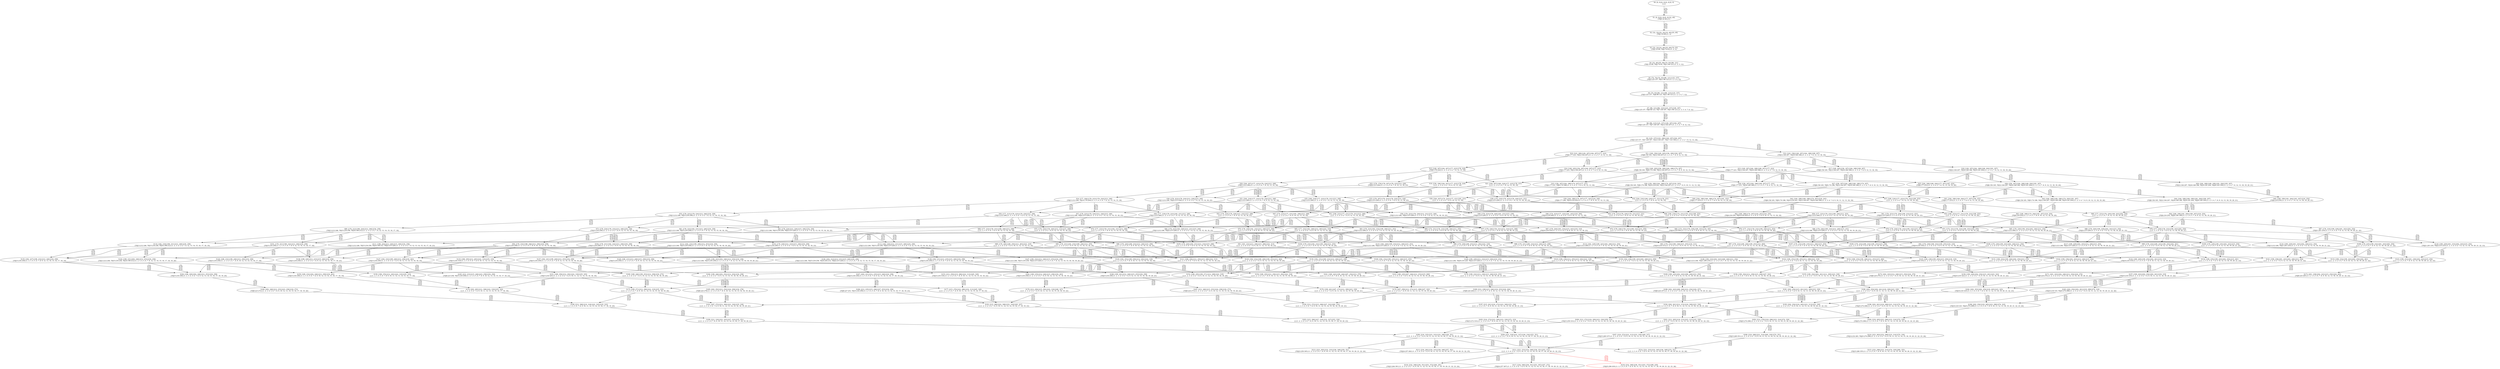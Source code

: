 digraph {
	S0[label="S0: [0, 0] [0, 0] [0, 0] [0, 0] \n{}{}"];
	S1[label="S1: [0, 0] [0, 0] [0, 0] [32, 40] \n{T0J0:32-40}{1}"];
	S2[label="S2: [32, 32] [32, 32] [32, 40] [55, 69] \n{T0J1:55-69}{1, 2}"];
	S3[label="S3: [32, 32] [32, 40] [55, 69] [74, 93] \n{T0J1:55-69, T0J2:74-93}{1, 2, 3}"];
	S4[label="S4: [32, 40] [55, 69] [74, 93] [96, 121] \n{T0J1:55-69, T0J2:74-93, T0J11:96-121}{1, 2, 3, 12}"];
	S5[label="S5: [74, 74] [74, 93] [96, 121] [125, 157] \n{T0J3:125-157, T0J11:96-121}{1, 2, 3, 4, 12}"];
	S6[label="S6: [74, 93] [96, 121] [98, 123] [125, 157] \n{T0J3:125-157, T0J6:98-123, T0J11:96-121}{1, 2, 3, 4, 7, 12}"];
	S7[label="S7: [96, 121] [98, 123] [125, 157] [149, 187] \n{T0J3:125-157, T0J6:98-123, T0J7:149-187, T0J11:96-121}{1, 2, 3, 4, 7, 8, 12}"];
	S8[label="S8: [98, 123] [125, 157] [149, 187] [164, 207] \n{T0J3:125-157, T0J7:149-187, T0J12:164-207}{1, 2, 3, 4, 7, 8, 12, 13}"];
	S9[label="S9: [125, 157] [143, 180] [149, 187] [164, 207] \n{T0J3:125-157, T0J7:149-187, T0J12:164-207, T0J17:143-180}{1, 2, 3, 4, 7, 8, 12, 13, 18}"];
	S10[label="S10: [143, 180] [149, 187] [164, 207] [177, 223] \n{T0J4:177-223, T0J12:164-207}{1, 2, 3, 4, 5, 7, 8, 12, 13, 18}"];
	S11[label="S11: [149, 156] [149, 165] [156, 180] [164, 207] \n{T0J8:156-165, T0J12:164-207}{1, 2, 3, 4, 7, 8, 9, 12, 13, 18}"];
	S12[label="S12: [143, 156] [149, 187] [164, 188] [168, 207] \n{T0J12:164-207, T0J18:168-188}{1, 2, 3, 4, 7, 8, 12, 13, 18, 19}"];
	S13[label="S13: [149, 187] [164, 207] [177, 223] [178, 224] \n{T0J5:178-224}{1, 2, 3, 4, 5, 6, 7, 8, 12, 13, 18}"];
	S14[label="S14: [149, 165] [156, 187] [164, 207] [177, 223] \n{T0J4:177-223, T0J12:164-207}{1, 2, 3, 4, 5, 7, 8, 9, 12, 13, 18}"];
	S15[label="S15: [149, 187] [164, 188] [168, 207] [177, 223] \n{T0J4:177-223, T0J12:164-207, T0J18:168-188}{1, 2, 3, 4, 5, 7, 8, 12, 13, 18, 19}"];
	S16[label="S16: [149, 165] [156, 180] [164, 188] [174, 207] \n{T0J8:156-165, T0J9:174-188, T0J12:164-207}{1, 2, 3, 4, 7, 8, 9, 10, 12, 13, 18}"];
	S17[label="S17: [149, 165] [156, 187] [164, 188] [168, 207] \n{T0J8:156-165, T0J12:164-207, T0J18:168-188}{1, 2, 3, 4, 7, 8, 9, 12, 13, 18, 19}"];
	S18[label="S18: [149, 187] [164, 188] [168, 204] [181, 207] \n{T0J12:164-207, T0J18:168-188, T0J19:181-204}{1, 2, 3, 4, 7, 8, 12, 13, 18, 19, 20}"];
	S19[label="S19: [156, 196] [164, 207] [177, 223] [178, 224] \n{}{1, 2, 3, 4, 5, 6, 7, 8, 9, 12, 13, 18}"];
	S20[label="S20: [164, 207] [177, 223] [178, 224] [212, 246] \n{T0J13:212-246}{1, 2, 3, 4, 5, 6, 7, 8, 12, 13, 14, 18}"];
	S21[label="S21: [164, 207] [168, 218] [177, 223] [178, 231] \n{}{1, 2, 3, 4, 5, 6, 7, 8, 12, 13, 18, 19}"];
	S22[label="S22: [178, 179] [178, 207] [178, 223] [215, 226] \n{T0J22:215-226}{1, 2, 3, 4, 5, 6, 7, 8, 12, 13, 18, 23}"];
	S23[label="S23: [156, 187] [164, 188] [174, 207] [177, 231] \n{T0J4:177-231, T0J9:174-188}{1, 2, 3, 4, 5, 7, 8, 9, 10, 12, 13, 18}"];
	S24[label="S24: [156, 187] [164, 188] [168, 207] [177, 231] \n{T0J4:177-231, T0J18:168-188}{1, 2, 3, 4, 5, 7, 8, 9, 12, 13, 18, 19}"];
	S25[label="S25: [164, 188] [168, 204] [177, 207] [187, 253] \n{T0J4:177-253}{1, 2, 3, 4, 5, 7, 8, 12, 13, 18, 19, 20}"];
	S26[label="S26: [156, 180] [164, 188] [174, 207] [218, 243] \n{T0J8:156-165, T0J9:174-188, T0J10:218-243, T0J12:164-207}{1, 2, 3, 4, 7, 8, 9, 10, 11, 12, 13, 18}"];
	S27[label="S27: [156, 187] [164, 188] [168, 188] [174, 207] \n{T0J8:156-165, T0J9:174-188, T0J12:164-207, T0J18:168-188}{1, 2, 3, 4, 7, 8, 9, 10, 12, 13, 18, 19}"];
	S28[label="S28: [156, 187] [164, 188] [168, 204] [181, 207] \n{T0J8:156-165, T0J12:164-207, T0J18:168-188, T0J19:181-204}{1, 2, 3, 4, 7, 8, 9, 12, 13, 18, 19, 20}"];
	S29[label="S29: [164, 188] [168, 199] [181, 204] [183, 207] \n{T0J12:164-207, T0J18:168-188, T0J19:181-204, T0J20:183-199}{1, 2, 3, 4, 7, 8, 12, 13, 18, 19, 20, 21}"];
	S30[label="S30: [164, 207] [174, 223] [177, 231] [181, 231] \n{}{1, 2, 3, 4, 5, 6, 7, 8, 9, 10, 12, 13, 18}"];
	S31[label="S31: [164, 216] [177, 223] [178, 224] [212, 246] \n{T0J13:212-246}{1, 2, 3, 4, 5, 6, 7, 8, 9, 12, 13, 14, 18}"];
	S32[label="S32: [164, 216] [168, 218] [177, 231] [178, 231] \n{}{1, 2, 3, 4, 5, 6, 7, 8, 9, 12, 13, 18, 19}"];
	S33[label="S33: [178, 207] [178, 223] [178, 224] [215, 226] \n{T0J22:215-226}{1, 2, 3, 4, 5, 6, 7, 8, 9, 12, 13, 18, 23}"];
	S34[label="S34: [177, 204] [178, 223] [178, 224] [212, 246] \n{T0J13:212-246, T0J14:178-204}{1, 2, 3, 4, 5, 6, 7, 8, 12, 13, 14, 15, 18}"];
	S35[label="S35: [168, 218] [177, 223] [178, 231] [212, 246] \n{T0J13:212-246}{1, 2, 3, 4, 5, 6, 7, 8, 12, 13, 14, 18, 19}"];
	S36[label="S36: [178, 223] [178, 224] [212, 226] [215, 246] \n{T0J13:212-246, T0J22:215-226}{1, 2, 3, 4, 5, 6, 7, 8, 12, 13, 14, 18, 23}"];
	S37[label="S37: [168, 218] [177, 223] [178, 232] [199, 253] \n{}{1, 2, 3, 4, 5, 6, 7, 8, 12, 13, 18, 19, 20}"];
	S38[label="S38: [178, 218] [178, 223] [178, 226] [215, 231] \n{T0J22:215-226}{1, 2, 3, 4, 5, 6, 7, 8, 12, 13, 18, 19, 23}"];
	S39[label="S39: [164, 188] [174, 207] [177, 243] [218, 246] \n{T0J4:177-246, T0J10:218-243}{1, 2, 3, 4, 5, 7, 8, 9, 10, 11, 12, 13, 18}"];
	S40[label="S40: [164, 188] [168, 188] [174, 207] [181, 253] \n{T0J4:177-253}{1, 2, 3, 4, 5, 7, 8, 9, 10, 12, 13, 18, 19}"];
	S41[label="S41: [164, 188] [168, 204] [177, 207] [194, 253] \n{T0J4:177-253}{1, 2, 3, 4, 5, 7, 8, 9, 12, 13, 18, 19, 20}"];
	S42[label="S42: [164, 188] [168, 188] [174, 207] [218, 243] \n{T0J8:156-165, T0J9:174-188, T0J10:218-243, T0J12:164-207, T0J18:168-188}{1, 2, 3, 4, 7, 8, 9, 10, 11, 12, 13, 18, 19}"];
	S43[label="S43: [164, 188] [168, 188] [174, 204] [181, 207] \n{T0J8:156-165, T0J9:174-188, T0J12:164-207, T0J18:168-188, T0J19:181-204}{1, 2, 3, 4, 7, 8, 9, 10, 12, 13, 18, 19, 20}"];
	S44[label="S44: [164, 188] [168, 199] [181, 204] [190, 207] \n{T0J8:156-165, T0J12:164-207, T0J18:168-188, T0J19:181-204, T0J20:190-199}{1, 2, 3, 4, 7, 8, 9, 12, 13, 18, 19, 20, 21}"];
	S45[label="S45: [168, 199] [181, 204] [183, 207] [216, 254] \n{T0J4:216-254}{1, 2, 3, 4, 5, 7, 8, 12, 13, 18, 19, 20, 21}"];
	S46[label="S46: [174, 223] [177, 232] [181, 243] [218, 294] \n{T0J10:218-294}{1, 2, 3, 4, 5, 6, 7, 8, 9, 10, 11, 12, 13, 18}"];
	S47[label="S47: [174, 223] [177, 231] [181, 246] [212, 248] \n{}{1, 2, 3, 4, 5, 6, 7, 8, 9, 10, 12, 13, 14, 18}"];
	S48[label="S48: [168, 218] [174, 231] [178, 232] [189, 253] \n{}{1, 2, 3, 4, 5, 6, 7, 8, 9, 10, 12, 13, 18, 19}"];
	S49[label="S49: [178, 223] [178, 226] [181, 231] [215, 239] \n{T0J22:215-226}{1, 2, 3, 4, 5, 6, 7, 8, 9, 10, 12, 13, 18, 23}"];
	S50[label="S50: [177, 213] [178, 223] [178, 224] [212, 246] \n{T0J13:212-246}{1, 2, 3, 4, 5, 6, 7, 8, 9, 12, 13, 14, 15, 18}"];
	S51[label="S51: [168, 223] [177, 231] [178, 231] [212, 246] \n{}{1, 2, 3, 4, 5, 6, 7, 8, 9, 12, 13, 14, 18, 19}"];
	S52[label="S52: [178, 224] [178, 226] [212, 232] [215, 246] \n{}{1, 2, 3, 4, 5, 6, 7, 8, 9, 12, 13, 14, 18, 23}"];
	S53[label="S53: [168, 223] [177, 231] [178, 232] [199, 253] \n{}{1, 2, 3, 4, 5, 6, 7, 8, 9, 12, 13, 18, 19, 20}"];
	S54[label="S54: [178, 223] [178, 226] [178, 231] [215, 231] \n{}{1, 2, 3, 4, 5, 6, 7, 8, 9, 12, 13, 18, 19, 23}"];
	S55[label="S55: [178, 223] [178, 224] [212, 246] [234, 258] \n{T0J13:212-246, T0J15:234-258}{1, 2, 3, 4, 5, 6, 7, 8, 12, 13, 14, 15, 16, 18}"];
	S56[label="S56: [177, 218] [178, 223] [182, 231] [212, 246] \n{T0J13:212-246}{1, 2, 3, 4, 5, 6, 7, 8, 12, 13, 14, 15, 18, 19}"];
	S57[label="S57: [178, 223] [178, 224] [212, 226] [215, 246] \n{T0J13:212-246, T0J22:215-226}{1, 2, 3, 4, 5, 6, 7, 8, 12, 13, 14, 15, 18, 23}"];
	S58[label="S58: [177, 223] [178, 232] [199, 246] [212, 253] \n{T0J13:212-246}{1, 2, 3, 4, 5, 6, 7, 8, 12, 13, 14, 18, 19, 20}"];
	S59[label="S59: [178, 223] [178, 226] [212, 231] [215, 246] \n{T0J13:212-246, T0J22:215-226}{1, 2, 3, 4, 5, 6, 7, 8, 12, 13, 14, 18, 19, 23}"];
	S60[label="S60: [177, 223] [178, 229] [199, 243] [202, 254] \n{}{1, 2, 3, 4, 5, 6, 7, 8, 12, 13, 18, 19, 20, 21}"];
	S61[label="S61: [178, 223] [178, 226] [199, 232] [215, 253] \n{T0J22:215-226}{1, 2, 3, 4, 5, 6, 7, 8, 12, 13, 18, 19, 20, 23}"];
	S62[label="S62: [168, 188] [174, 207] [216, 243] [218, 254] \n{T0J4:216-254, T0J10:218-243}{1, 2, 3, 4, 5, 7, 8, 9, 10, 11, 12, 13, 18, 19}"];
	S63[label="S63: [168, 188] [174, 204] [181, 207] [216, 254] \n{T0J4:216-254}{1, 2, 3, 4, 5, 7, 8, 9, 10, 12, 13, 18, 19, 20}"];
	S64[label="S64: [168, 199] [181, 204] [190, 207] [216, 254] \n{T0J4:216-254, T0J20:190-199}{1, 2, 3, 4, 5, 7, 8, 9, 12, 13, 18, 19, 20, 21}"];
	S65[label="S65: [177, 232] [181, 246] [212, 283] [222, 310] \n{}{1, 2, 3, 4, 5, 6, 7, 8, 9, 10, 11, 12, 13, 14, 18}"];
	S66[label="S66: [174, 232] [178, 238] [189, 253] [218, 305] \n{T0J10:218-305}{1, 2, 3, 4, 5, 6, 7, 8, 9, 10, 11, 12, 13, 18, 19}"];
	S67[label="S67: [178, 226] [181, 232] [215, 243] [218, 310] \n{T0J10:218-310}{1, 2, 3, 4, 5, 6, 7, 8, 9, 10, 11, 12, 13, 18, 23}"];
	S68[label="S68: [177, 223] [178, 231] [188, 246] [212, 248] \n{}{1, 2, 3, 4, 5, 6, 7, 8, 9, 10, 12, 13, 14, 15, 18}"];
	S69[label="S69: [174, 231] [178, 232] [189, 246] [212, 255] \n{}{1, 2, 3, 4, 5, 6, 7, 8, 9, 10, 12, 13, 14, 18, 19}"];
	S70[label="S70: [178, 226] [181, 232] [212, 246] [215, 256] \n{}{1, 2, 3, 4, 5, 6, 7, 8, 9, 10, 12, 13, 14, 18, 23}"];
	S71[label="S71: [174, 231] [178, 232] [189, 253] [199, 255] \n{}{1, 2, 3, 4, 5, 6, 7, 8, 9, 10, 12, 13, 18, 19, 20}"];
	S72[label="S72: [178, 226] [178, 231] [189, 232] [215, 255] \n{}{1, 2, 3, 4, 5, 6, 7, 8, 9, 10, 12, 13, 18, 19, 23}"];
	S73[label="S73: [178, 224] [178, 232] [212, 246] [234, 258] \n{T0J15:234-258}{1, 2, 3, 4, 5, 6, 7, 8, 9, 12, 13, 14, 15, 16, 18}"];
	S74[label="S74: [177, 223] [178, 231] [182, 231] [212, 246] \n{}{1, 2, 3, 4, 5, 6, 7, 8, 9, 12, 13, 14, 15, 18, 19}"];
	S75[label="S75: [178, 224] [178, 226] [212, 232] [215, 246] \n{}{1, 2, 3, 4, 5, 6, 7, 8, 9, 12, 13, 14, 15, 18, 23}"];
	S76[label="S76: [177, 232] [178, 232] [199, 246] [212, 253] \n{}{1, 2, 3, 4, 5, 6, 7, 8, 9, 12, 13, 14, 18, 19, 20}"];
	S77[label="S77: [178, 226] [178, 231] [212, 232] [215, 246] \n{}{1, 2, 3, 4, 5, 6, 7, 8, 9, 12, 13, 14, 18, 19, 23}"];
	S78[label="S78: [177, 229] [178, 232] [199, 243] [202, 254] \n{}{1, 2, 3, 4, 5, 6, 7, 8, 9, 12, 13, 18, 19, 20, 21}"];
	S79[label="S79: [178, 226] [178, 232] [199, 232] [215, 253] \n{}{1, 2, 3, 4, 5, 6, 7, 8, 9, 12, 13, 18, 19, 20, 23}"];
	S80[label="S80: [178, 212] [198, 224] [212, 246] [234, 258] \n{T0J13:212-246, T0J15:234-258, T0J16:198-212}{1, 2, 3, 4, 5, 6, 7, 8, 12, 13, 14, 15, 16, 17, 18}"];
	S81[label="S81: [178, 223] [182, 231] [212, 246] [234, 258] \n{T0J13:212-246, T0J15:234-258}{1, 2, 3, 4, 5, 6, 7, 8, 12, 13, 14, 15, 16, 18, 19}"];
	S82[label="S82: [178, 224] [212, 226] [215, 246] [234, 258] \n{T0J13:212-246, T0J15:234-258, T0J22:215-226}{1, 2, 3, 4, 5, 6, 7, 8, 12, 13, 14, 15, 16, 18, 23}"];
	S83[label="S83: [178, 223] [182, 232] [199, 246] [212, 253] \n{T0J13:212-246}{1, 2, 3, 4, 5, 6, 7, 8, 12, 13, 14, 15, 18, 19, 20}"];
	S84[label="S84: [178, 223] [182, 226] [212, 231] [215, 246] \n{T0J13:212-246, T0J22:215-226}{1, 2, 3, 4, 5, 6, 7, 8, 12, 13, 14, 15, 18, 19, 23}"];
	S85[label="S85: [178, 229] [199, 243] [202, 246] [212, 254] \n{T0J13:212-246}{1, 2, 3, 4, 5, 6, 7, 8, 12, 13, 14, 18, 19, 20, 21}"];
	S86[label="S86: [178, 226] [199, 232] [212, 246] [215, 253] \n{T0J13:212-246, T0J22:215-226}{1, 2, 3, 4, 5, 6, 7, 8, 12, 13, 14, 18, 19, 20, 23}"];
	S87[label="S87: [178, 216] [199, 229] [201, 243] [202, 254] \n{T0J21:201-216}{1, 2, 3, 4, 5, 6, 7, 8, 12, 13, 18, 19, 20, 21, 22}"];
	S88[label="S88: [178, 226] [199, 229] [202, 243] [215, 254] \n{T0J22:215-226}{1, 2, 3, 4, 5, 6, 7, 8, 12, 13, 18, 19, 20, 21, 23}"];
	S89[label="S89: [178, 246] [188, 250] [212, 283] [222, 310] \n{}{1, 2, 3, 4, 5, 6, 7, 8, 9, 10, 11, 12, 13, 14, 15, 18}"];
	S90[label="S90: [178, 238] [189, 253] [212, 292] [222, 318] \n{}{1, 2, 3, 4, 5, 6, 7, 8, 9, 10, 11, 12, 13, 14, 18, 19}"];
	S91[label="S91: [181, 232] [212, 246] [215, 286] [222, 313] \n{}{1, 2, 3, 4, 5, 6, 7, 8, 9, 10, 11, 12, 13, 14, 18, 23}"];
	S92[label="S92: [178, 238] [189, 253] [199, 255] [218, 318] \n{T0J10:218-318}{1, 2, 3, 4, 5, 6, 7, 8, 9, 10, 11, 12, 13, 18, 19, 20}"];
	S93[label="S93: [178, 232] [189, 238] [215, 255] [218, 313] \n{T0J10:218-313}{1, 2, 3, 4, 5, 6, 7, 8, 9, 10, 11, 12, 13, 18, 19, 23}"];
	S94[label="S94: [178, 232] [188, 246] [212, 256] [234, 258] \n{T0J15:234-258}{1, 2, 3, 4, 5, 6, 7, 8, 9, 10, 12, 13, 14, 15, 16, 18}"];
	S95[label="S95: [178, 231] [182, 232] [189, 246] [212, 255] \n{}{1, 2, 3, 4, 5, 6, 7, 8, 9, 10, 12, 13, 14, 15, 18, 19}"];
	S96[label="S96: [178, 226] [188, 232] [212, 246] [215, 256] \n{}{1, 2, 3, 4, 5, 6, 7, 8, 9, 10, 12, 13, 14, 15, 18, 23}"];
	S97[label="S97: [178, 232] [189, 246] [199, 253] [212, 264] \n{}{1, 2, 3, 4, 5, 6, 7, 8, 9, 10, 12, 13, 14, 18, 19, 20}"];
	S98[label="S98: [178, 231] [189, 232] [212, 246] [215, 258] \n{}{1, 2, 3, 4, 5, 6, 7, 8, 9, 10, 12, 13, 14, 18, 19, 23}"];
	S99[label="S99: [178, 232] [189, 243] [199, 254] [202, 261] \n{}{1, 2, 3, 4, 5, 6, 7, 8, 9, 10, 12, 13, 18, 19, 20, 21}"];
	S100[label="S100: [178, 232] [189, 232] [199, 253] [215, 258] \n{}{1, 2, 3, 4, 5, 6, 7, 8, 9, 10, 12, 13, 18, 19, 20, 23}"];
	S101[label="S101: [178, 221] [198, 232] [212, 246] [234, 258] \n{T0J15:234-258}{1, 2, 3, 4, 5, 6, 7, 8, 9, 12, 13, 14, 15, 16, 17, 18}"];
	S102[label="S102: [178, 231] [182, 232] [212, 246] [234, 258] \n{T0J15:234-258}{1, 2, 3, 4, 5, 6, 7, 8, 9, 12, 13, 14, 15, 16, 18, 19}"];
	S103[label="S103: [178, 226] [212, 233] [215, 246] [234, 258] \n{T0J15:234-258}{1, 2, 3, 4, 5, 6, 7, 8, 9, 12, 13, 14, 15, 16, 18, 23}"];
	S104[label="S104: [178, 232] [182, 232] [199, 246] [212, 253] \n{}{1, 2, 3, 4, 5, 6, 7, 8, 9, 12, 13, 14, 15, 18, 19, 20}"];
	S105[label="S105: [178, 226] [182, 231] [212, 232] [215, 246] \n{}{1, 2, 3, 4, 5, 6, 7, 8, 9, 12, 13, 14, 15, 18, 19, 23}"];
	S106[label="S106: [178, 238] [199, 243] [202, 246] [212, 254] \n{}{1, 2, 3, 4, 5, 6, 7, 8, 9, 12, 13, 14, 18, 19, 20, 21}"];
	S107[label="S107: [178, 232] [199, 235] [212, 246] [215, 253] \n{}{1, 2, 3, 4, 5, 6, 7, 8, 9, 12, 13, 14, 18, 19, 20, 23}"];
	S108[label="S108: [178, 225] [199, 232] [201, 243] [202, 254] \n{}{1, 2, 3, 4, 5, 6, 7, 8, 9, 12, 13, 18, 19, 20, 21, 22}"];
	S109[label="S109: [178, 229] [199, 235] [202, 243] [215, 254] \n{}{1, 2, 3, 4, 5, 6, 7, 8, 9, 12, 13, 18, 19, 20, 21, 23}"];
	S110[label="S110: [182, 218] [198, 231] [212, 246] [234, 258] \n{T0J13:212-246, T0J15:234-258, T0J16:198-212}{1, 2, 3, 4, 5, 6, 7, 8, 12, 13, 14, 15, 16, 17, 18, 19}"];
	S111[label="S111: [198, 224] [212, 226] [215, 246] [234, 258] \n{T0J13:212-246, T0J15:234-258, T0J16:198-212, T0J22:215-226}{1, 2, 3, 4, 5, 6, 7, 8, 12, 13, 14, 15, 16, 17, 18, 23}"];
	S112[label="S112: [182, 232] [199, 246] [212, 253] [234, 258] \n{T0J13:212-246, T0J15:234-258}{1, 2, 3, 4, 5, 6, 7, 8, 12, 13, 14, 15, 16, 18, 19, 20}"];
	S113[label="S113: [182, 226] [212, 231] [215, 246] [234, 258] \n{T0J13:212-246, T0J15:234-258, T0J22:215-226}{1, 2, 3, 4, 5, 6, 7, 8, 12, 13, 14, 15, 16, 18, 19, 23}"];
	S114[label="S114: [182, 229] [199, 243] [202, 246] [212, 254] \n{T0J13:212-246}{1, 2, 3, 4, 5, 6, 7, 8, 12, 13, 14, 15, 18, 19, 20, 21}"];
	S115[label="S115: [182, 226] [199, 232] [212, 246] [215, 253] \n{T0J13:212-246, T0J22:215-226}{1, 2, 3, 4, 5, 6, 7, 8, 12, 13, 14, 15, 18, 19, 20, 23}"];
	S116[label="S116: [199, 229] [201, 243] [202, 246] [212, 254] \n{T0J13:212-246, T0J21:201-216}{1, 2, 3, 4, 5, 6, 7, 8, 12, 13, 14, 18, 19, 20, 21, 22}"];
	S117[label="S117: [199, 229] [202, 243] [212, 246] [215, 254] \n{T0J13:212-246, T0J22:215-226}{1, 2, 3, 4, 5, 6, 7, 8, 12, 13, 14, 18, 19, 20, 21, 23}"];
	S118[label="S118: [199, 229] [201, 233] [202, 243] [215, 254] \n{T0J21:201-216, T0J22:215-233}{1, 2, 3, 4, 5, 6, 7, 8, 12, 13, 18, 19, 20, 21, 22, 23}"];
	S119[label="S119: [188, 250] [212, 283] [222, 310] [235, 319] \n{T0J15:234-318}{1, 2, 3, 4, 5, 6, 7, 8, 9, 10, 11, 12, 13, 14, 15, 16, 18}"];
	S120[label="S120: [182, 253] [189, 256] [212, 292] [222, 318] \n{}{1, 2, 3, 4, 5, 6, 7, 8, 9, 10, 11, 12, 13, 14, 15, 18, 19}"];
	S121[label="S121: [188, 246] [212, 250] [215, 286] [222, 313] \n{}{1, 2, 3, 4, 5, 6, 7, 8, 9, 10, 11, 12, 13, 14, 15, 18, 23}"];
	S122[label="S122: [189, 253] [199, 255] [212, 298] [222, 319] \n{}{1, 2, 3, 4, 5, 6, 7, 8, 9, 10, 11, 12, 13, 14, 18, 19, 20}"];
	S123[label="S123: [189, 238] [212, 255] [215, 292] [222, 318] \n{}{1, 2, 3, 4, 5, 6, 7, 8, 9, 10, 11, 12, 13, 14, 18, 19, 23}"];
	S124[label="S124: [189, 249] [199, 254] [202, 261] [218, 319] \n{T0J10:218-319}{1, 2, 3, 4, 5, 6, 7, 8, 9, 10, 11, 12, 13, 18, 19, 20, 21}"];
	S125[label="S125: [189, 238] [199, 254] [215, 258] [218, 319] \n{T0J10:218-319}{1, 2, 3, 4, 5, 6, 7, 8, 9, 10, 11, 12, 13, 18, 19, 20, 23}"];
	S126[label="S126: [188, 232] [198, 246] [212, 256] [234, 258] \n{T0J15:234-258}{1, 2, 3, 4, 5, 6, 7, 8, 9, 10, 12, 13, 14, 15, 16, 17, 18}"];
	S127[label="S127: [182, 232] [189, 246] [212, 258] [234, 263] \n{T0J15:234-258}{1, 2, 3, 4, 5, 6, 7, 8, 9, 10, 12, 13, 14, 15, 16, 18, 19}"];
	S128[label="S128: [188, 233] [212, 246] [215, 258] [234, 258] \n{T0J15:234-258}{1, 2, 3, 4, 5, 6, 7, 8, 9, 10, 12, 13, 14, 15, 16, 18, 23}"];
	S129[label="S129: [182, 232] [189, 246] [199, 253] [212, 264] \n{}{1, 2, 3, 4, 5, 6, 7, 8, 9, 10, 12, 13, 14, 15, 18, 19, 20}"];
	S130[label="S130: [182, 231] [189, 232] [212, 246] [215, 258] \n{}{1, 2, 3, 4, 5, 6, 7, 8, 9, 10, 12, 13, 14, 15, 18, 19, 23}"];
	S131[label="S131: [189, 243] [199, 246] [202, 254] [212, 270] \n{}{1, 2, 3, 4, 5, 6, 7, 8, 9, 10, 12, 13, 14, 18, 19, 20, 21}"];
	S132[label="S132: [189, 235] [199, 246] [212, 253] [215, 264] \n{}{1, 2, 3, 4, 5, 6, 7, 8, 9, 10, 12, 13, 14, 18, 19, 20, 23}"];
	S133[label="S133: [189, 232] [199, 243] [202, 254] [202, 261] \n{}{1, 2, 3, 4, 5, 6, 7, 8, 9, 10, 12, 13, 18, 19, 20, 21, 22}"];
	S134[label="S134: [189, 235] [199, 243] [202, 254] [215, 261] \n{}{1, 2, 3, 4, 5, 6, 7, 8, 9, 10, 12, 13, 18, 19, 20, 21, 23}"];
	S135[label="S135: [182, 227] [198, 232] [212, 246] [234, 258] \n{T0J15:234-258}{1, 2, 3, 4, 5, 6, 7, 8, 9, 12, 13, 14, 15, 16, 17, 18, 19}"];
	S136[label="S136: [198, 226] [212, 233] [215, 246] [234, 258] \n{T0J15:234-258}{1, 2, 3, 4, 5, 6, 7, 8, 9, 12, 13, 14, 15, 16, 17, 18, 23}"];
	S137[label="S137: [182, 241] [199, 246] [212, 253] [234, 258] \n{T0J15:234-258}{1, 2, 3, 4, 5, 6, 7, 8, 9, 12, 13, 14, 15, 16, 18, 19, 20}"];
	S138[label="S138: [182, 231] [212, 235] [215, 246] [234, 258] \n{T0J15:234-258}{1, 2, 3, 4, 5, 6, 7, 8, 9, 12, 13, 14, 15, 16, 18, 19, 23}"];
	S139[label="S139: [182, 238] [199, 243] [202, 246] [212, 254] \n{}{1, 2, 3, 4, 5, 6, 7, 8, 9, 12, 13, 14, 15, 18, 19, 20, 21}"];
	S140[label="S140: [182, 232] [199, 235] [212, 246] [215, 253] \n{}{1, 2, 3, 4, 5, 6, 7, 8, 9, 12, 13, 14, 15, 18, 19, 20, 23}"];
	S141[label="S141: [199, 238] [201, 243] [202, 246] [212, 254] \n{}{1, 2, 3, 4, 5, 6, 7, 8, 9, 12, 13, 14, 18, 19, 20, 21, 22}"];
	S142[label="S142: [199, 238] [202, 243] [212, 246] [215, 254] \n{}{1, 2, 3, 4, 5, 6, 7, 8, 9, 12, 13, 14, 18, 19, 20, 21, 23}"];
	S143[label="S143: [199, 233] [201, 238] [202, 243] [215, 254] \n{}{1, 2, 3, 4, 5, 6, 7, 8, 9, 12, 13, 18, 19, 20, 21, 22, 23}"];
	S144[label="S144: [198, 231] [202, 246] [212, 253] [234, 258] \n{T0J13:212-246, T0J15:234-258, T0J16:198-212}{1, 2, 3, 4, 5, 6, 7, 8, 12, 13, 14, 15, 16, 17, 18, 19, 20}"];
	S145[label="S145: [199, 243] [202, 246] [212, 254] [234, 258] \n{T0J13:212-246, T0J15:234-258}{1, 2, 3, 4, 5, 6, 7, 8, 12, 13, 14, 15, 16, 18, 19, 20, 21}"];
	S146[label="S146: [202, 212] [212, 231] [215, 246] [234, 258] \n{T0J13:212-246, T0J15:234-258, T0J16:202-212, T0J22:215-226}{1, 2, 3, 4, 5, 6, 7, 8, 12, 13, 14, 15, 16, 17, 18, 19, 23}"];
	S147[label="S147: [199, 232] [212, 246] [215, 253] [234, 258] \n{T0J13:212-246, T0J15:234-258, T0J22:215-226}{1, 2, 3, 4, 5, 6, 7, 8, 12, 13, 14, 15, 16, 18, 19, 20, 23}"];
	S148[label="S148: [199, 216] [202, 243] [206, 246] [212, 254] \n{T0J13:212-246, T0J21:206-216}{1, 2, 3, 4, 5, 6, 7, 8, 12, 13, 14, 15, 18, 19, 20, 21, 22}"];
	S149[label="S149: [199, 229] [212, 232] [215, 246] [216, 253] \n{T0J13:212-246, T0J20:216-229, T0J22:215-226}{1, 2, 3, 4, 5, 6, 7, 8, 12, 13, 14, 15, 18, 19, 20, 21, 23}"];
	S150[label="S150: [198, 276] [212, 283] [222, 310] [235, 319] \n{}{1, 2, 3, 4, 5, 6, 7, 8, 9, 10, 11, 12, 13, 14, 15, 16, 17, 18}"];
	S151[label="S151: [189, 256] [212, 292] [222, 318] [235, 325] \n{T0J15:234-325}{1, 2, 3, 4, 5, 6, 7, 8, 9, 10, 11, 12, 13, 14, 15, 16, 18, 19}"];
	S152[label="S152: [189, 255] [199, 271] [212, 298] [222, 319] \n{}{1, 2, 3, 4, 5, 6, 7, 8, 9, 10, 11, 12, 13, 14, 15, 18, 19, 20}"];
	S153[label="S153: [212, 250] [215, 286] [222, 313] [245, 320] \n{T0J15:234-318}{1, 2, 3, 4, 5, 6, 7, 8, 9, 10, 11, 12, 13, 14, 15, 16, 18, 23}"];
	S154[label="S154: [189, 255] [212, 256] [215, 292] [222, 318] \n{}{1, 2, 3, 4, 5, 6, 7, 8, 9, 10, 11, 12, 13, 14, 15, 18, 19, 23}"];
	S155[label="S155: [199, 254] [202, 261] [212, 309] [223, 330] \n{}{1, 2, 3, 4, 5, 6, 7, 8, 9, 10, 11, 12, 13, 14, 18, 19, 20, 21}"];
	S156[label="S156: [199, 254] [212, 258] [215, 298] [227, 322] \n{}{1, 2, 3, 4, 5, 6, 7, 8, 9, 10, 11, 12, 13, 14, 18, 19, 20, 23}"];
	S157[label="S157: [199, 243] [202, 254] [202, 261] [218, 319] \n{T0J10:218-319}{1, 2, 3, 4, 5, 6, 7, 8, 9, 10, 11, 12, 13, 18, 19, 20, 21, 22}"];
	S158[label="S158: [199, 249] [202, 254] [215, 261] [223, 322] \n{T0J10:218-322}{1, 2, 3, 4, 5, 6, 7, 8, 9, 10, 11, 12, 13, 18, 19, 20, 21, 23}"];
	S159[label="S159: [189, 232] [202, 246] [212, 258] [234, 263] \n{T0J15:234-258}{1, 2, 3, 4, 5, 6, 7, 8, 9, 10, 12, 13, 14, 15, 16, 17, 18, 19}"];
	S160[label="S160: [189, 246] [199, 253] [212, 258] [234, 273] \n{}{1, 2, 3, 4, 5, 6, 7, 8, 9, 10, 12, 13, 14, 15, 16, 18, 19, 20}"];
	S161[label="S161: [189, 243] [199, 246] [207, 254] [212, 270] \n{}{1, 2, 3, 4, 5, 6, 7, 8, 9, 10, 12, 13, 14, 15, 18, 19, 20, 21}"];
	S162[label="S162: [189, 235] [212, 246] [215, 258] [234, 263] \n{T0J15:234-258}{1, 2, 3, 4, 5, 6, 7, 8, 9, 10, 12, 13, 14, 15, 16, 18, 19, 23}"];
	S163[label="S163: [189, 235] [207, 246] [212, 253] [215, 264] \n{}{1, 2, 3, 4, 5, 6, 7, 8, 9, 10, 12, 13, 14, 15, 18, 19, 20, 23}"];
	S164[label="S164: [198, 240] [202, 246] [212, 253] [234, 258] \n{T0J15:234-258}{1, 2, 3, 4, 5, 6, 7, 8, 9, 12, 13, 14, 15, 16, 17, 18, 19, 20}"];
	S165[label="S165: [212, 233] [215, 246] [223, 258] [234, 258] \n{T0J9:223-258, T0J15:234-258}{1, 2, 3, 4, 5, 6, 7, 8, 9, 10, 12, 13, 14, 15, 16, 17, 18, 23}"];
	S166[label="S166: [199, 246] [202, 252] [212, 254] [234, 258] \n{}{1, 2, 3, 4, 5, 6, 7, 8, 9, 12, 13, 14, 15, 16, 18, 19, 20, 21}"];
	S167[label="S167: [202, 221] [212, 235] [215, 246] [234, 258] \n{T0J15:234-258}{1, 2, 3, 4, 5, 6, 7, 8, 9, 12, 13, 14, 15, 16, 17, 18, 19, 23}"];
	S168[label="S168: [199, 241] [212, 246] [215, 253] [234, 258] \n{T0J15:234-258}{1, 2, 3, 4, 5, 6, 7, 8, 9, 12, 13, 14, 15, 16, 18, 19, 20, 23}"];
	S169[label="S169: [199, 225] [202, 243] [206, 246] [212, 254] \n{}{1, 2, 3, 4, 5, 6, 7, 8, 9, 12, 13, 14, 15, 18, 19, 20, 21, 22}"];
	S170[label="S170: [199, 232] [212, 238] [215, 246] [216, 253] \n{}{1, 2, 3, 4, 5, 6, 7, 8, 9, 12, 13, 14, 15, 18, 19, 20, 21, 23}"];
	S171[label="S171: [201, 243] [202, 246] [212, 254] [224, 270] \n{T0J9:224-270}{1, 2, 3, 4, 5, 6, 7, 8, 9, 10, 12, 13, 14, 18, 19, 20, 21, 22}"];
	S172[label="S172: [202, 243] [212, 246] [215, 254] [224, 270] \n{T0J9:224-270}{1, 2, 3, 4, 5, 6, 7, 8, 9, 10, 12, 13, 14, 18, 19, 20, 21, 23}"];
	S173[label="S173: [201, 238] [202, 243] [215, 254] [224, 265] \n{T0J9:224-265}{1, 2, 3, 4, 5, 6, 7, 8, 9, 10, 12, 13, 18, 19, 20, 21, 22, 23}"];
	S174[label="S174: [202, 283] [212, 308] [222, 318] [235, 325] \n{}{1, 2, 3, 4, 5, 6, 7, 8, 9, 10, 11, 12, 13, 14, 15, 16, 17, 18, 19}"];
	S175[label="S175: [199, 271] [212, 298] [222, 319] [235, 333] \n{}{1, 2, 3, 4, 5, 6, 7, 8, 9, 10, 11, 12, 13, 14, 15, 16, 18, 19, 20}"];
	S176[label="S176: [199, 261] [207, 272] [212, 309] [223, 330] \n{}{1, 2, 3, 4, 5, 6, 7, 8, 9, 10, 11, 12, 13, 14, 15, 18, 19, 20, 21}"];
	S177[label="S177: [215, 276] [222, 286] [232, 313] [245, 320] \n{}{1, 2, 3, 4, 5, 6, 7, 8, 9, 10, 11, 12, 13, 14, 15, 16, 17, 18, 23}"];
	S178[label="S178: [212, 256] [215, 292] [222, 318] [246, 327] \n{}{1, 2, 3, 4, 5, 6, 7, 8, 9, 10, 11, 12, 13, 14, 15, 16, 18, 19, 23}"];
	S179[label="S179: [207, 258] [212, 272] [215, 298] [227, 322] \n{}{1, 2, 3, 4, 5, 6, 7, 8, 9, 10, 11, 12, 13, 14, 15, 18, 19, 20, 23}"];
	S180[label="S180: [202, 254] [202, 261] [218, 309] [223, 330] \n{}{1, 2, 3, 4, 5, 6, 7, 8, 9, 10, 11, 12, 13, 14, 18, 19, 20, 21, 22}"];
	S181[label="S181: [202, 254] [215, 261] [223, 309] [233, 330] \n{}{1, 2, 3, 4, 5, 6, 7, 8, 9, 10, 11, 12, 13, 14, 18, 19, 20, 21, 23}"];
	S182[label="S182: [202, 253] [202, 254] [218, 265] [223, 325] \n{T0J10:218-325}{1, 2, 3, 4, 5, 6, 7, 8, 9, 10, 11, 12, 13, 18, 19, 20, 21, 22, 23}"];
	S183[label="S183: [202, 254] [202, 261] [218, 298] [274, 319] \n{T0J10:218-319, T0J25:274-298}{1, 2, 3, 4, 5, 6, 7, 8, 9, 10, 11, 12, 13, 18, 19, 20, 21, 22, 26}"];
	S184[label="S184: [202, 246] [212, 253] [223, 258] [234, 272] \n{T0J9:223-272}{1, 2, 3, 4, 5, 6, 7, 8, 9, 10, 12, 13, 14, 15, 16, 17, 18, 19, 20}"];
	S185[label="S185: [202, 252] [212, 254] [224, 258] [234, 278] \n{T0J9:224-278}{1, 2, 3, 4, 5, 6, 7, 8, 9, 10, 12, 13, 14, 15, 16, 18, 19, 20, 21}"];
	S186[label="S186: [212, 235] [215, 246] [227, 253] [234, 258] \n{T0J9:227-253, T0J15:234-258}{1, 2, 3, 4, 5, 6, 7, 8, 9, 10, 12, 13, 14, 15, 16, 17, 18, 19, 23}"];
	S187[label="S187: [212, 246] [215, 253] [224, 258] [234, 273] \n{T0J9:224-273}{1, 2, 3, 4, 5, 6, 7, 8, 9, 10, 12, 13, 14, 15, 16, 18, 19, 20, 23}"];
	S188[label="S188: [202, 243] [206, 246] [212, 254] [224, 257] \n{T0J9:224-257}{1, 2, 3, 4, 5, 6, 7, 8, 9, 10, 12, 13, 14, 15, 18, 19, 20, 21, 22}"];
	S189[label="S189: [212, 238] [215, 246] [216, 253] [224, 264] \n{T0J9:224-264}{1, 2, 3, 4, 5, 6, 7, 8, 9, 10, 12, 13, 14, 15, 18, 19, 20, 21, 23}"];
	S190[label="S190: [212, 308] [219, 318] [222, 325] [235, 333] \n{}{1, 2, 3, 4, 5, 6, 7, 8, 9, 10, 11, 12, 13, 14, 15, 16, 17, 18, 19, 20}"];
	S191[label="S191: [207, 272] [212, 309] [223, 330] [235, 339] \n{}{1, 2, 3, 4, 5, 6, 7, 8, 9, 10, 11, 12, 13, 14, 15, 16, 18, 19, 20, 21}"];
	S192[label="S192: [202, 261] [212, 272] [218, 309] [223, 330] \n{}{1, 2, 3, 4, 5, 6, 7, 8, 9, 10, 11, 12, 13, 14, 15, 18, 19, 20, 21, 22}"];
	S193[label="S193: [215, 286] [222, 308] [232, 318] [245, 327] \n{}{1, 2, 3, 4, 5, 6, 7, 8, 9, 10, 11, 12, 13, 14, 15, 16, 17, 18, 19, 23}"];
	S194[label="S194: [212, 272] [215, 298] [227, 322] [264, 333] \n{}{1, 2, 3, 4, 5, 6, 7, 8, 9, 10, 11, 12, 13, 14, 15, 16, 18, 19, 20, 23}"];
	S195[label="S195: [202, 254] [218, 265] [223, 313] [233, 330] \n{}{1, 2, 3, 4, 5, 6, 7, 8, 9, 10, 11, 12, 13, 14, 18, 19, 20, 21, 22, 23}"];
	S196[label="S196: [202, 261] [218, 298] [223, 314] [274, 330] \n{T0J25:274-298}{1, 2, 3, 4, 5, 6, 7, 8, 9, 10, 11, 12, 13, 14, 18, 19, 20, 21, 22, 26}"];
	S197[label="S197: [215, 261] [216, 272] [223, 309] [233, 330] \n{}{1, 2, 3, 4, 5, 6, 7, 8, 9, 10, 11, 12, 13, 14, 15, 18, 19, 20, 21, 23}"];
	S198[label="S198: [202, 254] [218, 265] [223, 298] [274, 325] \n{T0J10:218-325, T0J25:274-298}{1, 2, 3, 4, 5, 6, 7, 8, 9, 10, 11, 12, 13, 18, 19, 20, 21, 22, 23, 26}"];
	S199[label="S199: [212, 318] [222, 325] [227, 333] [235, 351] \n{}{1, 2, 3, 4, 5, 6, 7, 8, 9, 10, 11, 12, 13, 14, 15, 16, 17, 18, 19, 20, 21}"];
	S200[label="S200: [212, 272] [218, 309] [223, 330] [259, 333] \n{T0J15:259-333}{1, 2, 3, 4, 5, 6, 7, 8, 9, 10, 11, 12, 13, 14, 15, 16, 18, 19, 20, 21, 22}"];
	S201[label="S201: [212, 265] [218, 272] [223, 313] [233, 330] \n{}{1, 2, 3, 4, 5, 6, 7, 8, 9, 10, 11, 12, 13, 14, 15, 18, 19, 20, 21, 22, 23}"];
	S202[label="S202: [212, 279] [218, 298] [223, 314] [274, 330] \n{T0J25:274-298}{1, 2, 3, 4, 5, 6, 7, 8, 9, 10, 11, 12, 13, 14, 15, 18, 19, 20, 21, 22, 26}"];
	S203[label="S203: [215, 308] [227, 318] [232, 327] [253, 334] \n{}{1, 2, 3, 4, 5, 6, 7, 8, 9, 10, 11, 12, 13, 14, 15, 16, 17, 18, 19, 20, 23}"];
	S204[label="S204: [218, 265] [223, 298] [233, 314] [274, 330] \n{T0J25:274-298}{1, 2, 3, 4, 5, 6, 7, 8, 9, 10, 11, 12, 13, 14, 18, 19, 20, 21, 22, 23, 26}"];
	S205[label="S205: [216, 272] [223, 309] [233, 330] [272, 333] \n{T0J15:272-333}{1, 2, 3, 4, 5, 6, 7, 8, 9, 10, 11, 12, 13, 14, 15, 16, 18, 19, 20, 21, 23}"];
	S206[label="S206: [218, 325] [223, 333] [232, 348] [236, 351] \n{}{1, 2, 3, 4, 5, 6, 7, 8, 9, 10, 11, 12, 13, 14, 15, 16, 17, 18, 19, 20, 21, 22}"];
	S207[label="S207: [218, 272] [223, 313] [233, 330] [269, 337] \n{T0J15:269-337}{1, 2, 3, 4, 5, 6, 7, 8, 9, 10, 11, 12, 13, 14, 15, 16, 18, 19, 20, 21, 22, 23}"];
	S208[label="S208: [218, 298] [223, 314] [269, 330] [274, 351] \n{T0J15:269-351}{1, 2, 3, 4, 5, 6, 7, 8, 9, 10, 11, 12, 13, 14, 15, 16, 18, 19, 20, 21, 22, 26}"];
	S209[label="S209: [223, 318] [232, 327] [236, 334] [253, 351] \n{}{1, 2, 3, 4, 5, 6, 7, 8, 9, 10, 11, 12, 13, 14, 15, 16, 17, 18, 19, 20, 21, 23}"];
	S210[label="S210: [223, 283] [232, 298] [233, 314] [274, 330] \n{T0J14:232-283, T0J25:274-298}{1, 2, 3, 4, 5, 6, 7, 8, 9, 10, 11, 12, 13, 14, 15, 18, 19, 20, 21, 22, 23, 26}"];
	S211[label="S211: [223, 333] [232, 348] [236, 351] [253, 372] \n{}{1, 2, 3, 4, 5, 6, 7, 8, 9, 10, 11, 12, 13, 14, 15, 16, 17, 18, 19, 20, 21, 22, 23}"];
	S212[label="S212: [223, 305] [232, 333] [236, 348] [259, 351] \n{T0J23:259-305}{1, 2, 3, 4, 5, 6, 7, 8, 9, 10, 11, 12, 13, 14, 15, 16, 17, 18, 19, 20, 21, 22, 24}"];
	S213[label="S213: [234, 282] [234, 333] [236, 348] [257, 351] \n{T0J24:257-282}{1, 2, 3, 4, 5, 6, 7, 8, 9, 10, 11, 12, 13, 14, 15, 16, 17, 18, 19, 20, 21, 22, 25}"];
	S214[label="S214: [223, 333] [232, 345] [236, 348] [274, 351] \n{}{1, 2, 3, 4, 5, 6, 7, 8, 9, 10, 11, 12, 13, 14, 15, 16, 17, 18, 19, 20, 21, 22, 26}"];
	S215[label="S215: [232, 298] [233, 314] [274, 330] [280, 355] \n{T0J15:280-355}{1, 2, 3, 4, 5, 6, 7, 8, 9, 10, 11, 12, 13, 14, 15, 16, 18, 19, 20, 21, 22, 23, 26}"];
	S216[label="S216: [232, 348] [236, 351] [253, 372] [264, 391] \n{T0J23:264-391}{1, 2, 3, 4, 5, 6, 7, 8, 9, 10, 11, 12, 13, 14, 15, 16, 17, 18, 19, 20, 21, 22, 23, 24}"];
	S217[label="S217: [234, 348] [236, 351] [253, 367] [257, 372] \n{T0J24:257-367}{1, 2, 3, 4, 5, 6, 7, 8, 9, 10, 11, 12, 13, 14, 15, 16, 17, 18, 19, 20, 21, 22, 23, 25}"];
	S218[label="S218: [232, 348] [236, 351] [253, 372] [296, 430] \n{T0J25:296-430}{1, 2, 3, 4, 5, 6, 7, 8, 9, 10, 11, 12, 13, 14, 15, 16, 17, 18, 19, 20, 21, 22, 23, 26}"];
	S0 -> S1[label="T0 J0\nDL=400\nES=0\nLS=0\nEF=32\nLF=40",fontsize=8];
	S1 -> S2[label="T0 J1\nDL=400\nES=32\nLS=40\nEF=55\nLF=69",fontsize=8];
	S2 -> S3[label="T0 J2\nDL=400\nES=32\nLS=40\nEF=74\nLF=93",fontsize=8];
	S3 -> S4[label="T0 J11\nDL=400\nES=32\nLS=40\nEF=96\nLF=121",fontsize=8];
	S4 -> S5[label="T0 J3\nDL=400\nES=74\nLS=93\nEF=125\nLF=157",fontsize=8];
	S5 -> S6[label="T0 J6\nDL=400\nES=74\nLS=93\nEF=98\nLF=123",fontsize=8];
	S6 -> S7[label="T0 J7\nDL=400\nES=74\nLS=93\nEF=149\nLF=187",fontsize=8];
	S7 -> S8[label="T0 J12\nDL=400\nES=96\nLS=121\nEF=164\nLF=207",fontsize=8];
	S8 -> S9[label="T0 J17\nDL=400\nES=98\nLS=123\nEF=143\nLF=180",fontsize=8];
	S9 -> S10[label="T0 J4\nDL=400\nES=125\nLS=157\nEF=177\nLF=223",fontsize=8];
	S9 -> S11[label="T0 J8\nDL=400\nES=149\nLS=156\nEF=156\nLF=165",fontsize=8];
	S9 -> S12[label="T0 J18\nDL=400\nES=143\nLS=156\nEF=168\nLF=188",fontsize=8];
	S10 -> S13[label="T0 J5\nDL=400\nES=143\nLS=180\nEF=178\nLF=224",fontsize=8];
	S10 -> S14[label="T0 J8\nDL=400\nES=149\nLS=156\nEF=156\nLF=165",fontsize=8];
	S10 -> S15[label="T0 J18\nDL=400\nES=143\nLS=156\nEF=168\nLF=188",fontsize=8];
	S11 -> S14[label="T0 J4\nDL=400\nES=149\nLS=157\nEF=201\nLF=223",fontsize=8];
	S11 -> S16[label="T0 J9\nDL=400\nES=149\nLS=156\nEF=174\nLF=188",fontsize=8];
	S11 -> S17[label="T0 J18\nDL=400\nES=149\nLS=156\nEF=174\nLF=188",fontsize=8];
	S12 -> S15[label="T0 J4\nDL=400\nES=143\nLS=157\nEF=195\nLF=223",fontsize=8];
	S12 -> S17[label="T0 J8\nDL=400\nES=149\nLS=156\nEF=156\nLF=165",fontsize=8];
	S12 -> S18[label="T0 J19\nDL=400\nES=143\nLS=156\nEF=181\nLF=204",fontsize=8];
	S13 -> S19[label="T0 J8\nDL=400\nES=149\nLS=187\nEF=156\nLF=196",fontsize=8];
	S13 -> S20[label="T0 J13\nDL=400\nES=164\nLS=186\nEF=212\nLF=246",fontsize=8];
	S13 -> S21[label="T0 J18\nDL=400\nES=149\nLS=186\nEF=174\nLF=218",fontsize=8];
	S13 -> S22[label="T0 J22\nDL=400\nES=178\nLS=179\nEF=215\nLF=226",fontsize=8];
	S14 -> S19[label="T0 J5\nDL=400\nES=149\nLS=165\nEF=184\nLF=209",fontsize=8];
	S14 -> S23[label="T0 J9\nDL=400\nES=149\nLS=156\nEF=174\nLF=188",fontsize=8];
	S14 -> S24[label="T0 J18\nDL=400\nES=149\nLS=156\nEF=174\nLF=188",fontsize=8];
	S15 -> S21[label="T0 J5\nDL=400\nES=149\nLS=187\nEF=184\nLF=231",fontsize=8];
	S15 -> S24[label="T0 J8\nDL=400\nES=149\nLS=156\nEF=156\nLF=165",fontsize=8];
	S15 -> S25[label="T0 J19\nDL=400\nES=149\nLS=156\nEF=187\nLF=204",fontsize=8];
	S16 -> S23[label="T0 J4\nDL=400\nES=149\nLS=165\nEF=201\nLF=231",fontsize=8];
	S16 -> S26[label="T0 J10\nDL=400\nES=149\nLS=156\nEF=218\nLF=243",fontsize=8];
	S16 -> S27[label="T0 J18\nDL=400\nES=149\nLS=156\nEF=174\nLF=188",fontsize=8];
	S17 -> S24[label="T0 J4\nDL=400\nES=149\nLS=165\nEF=201\nLF=231",fontsize=8];
	S17 -> S27[label="T0 J9\nDL=400\nES=149\nLS=156\nEF=174\nLF=188",fontsize=8];
	S17 -> S28[label="T0 J19\nDL=400\nES=149\nLS=156\nEF=187\nLF=204",fontsize=8];
	S18 -> S25[label="T0 J4\nDL=400\nES=149\nLS=187\nEF=201\nLF=253",fontsize=8];
	S18 -> S28[label="T0 J8\nDL=400\nES=149\nLS=156\nEF=156\nLF=165",fontsize=8];
	S18 -> S29[label="T0 J20\nDL=400\nES=149\nLS=156\nEF=183\nLF=199",fontsize=8];
	S19 -> S30[label="T0 J9\nDL=400\nES=156\nLS=196\nEF=181\nLF=228",fontsize=8];
	S19 -> S31[label="T0 J13\nDL=400\nES=164\nLS=186\nEF=212\nLF=246",fontsize=8];
	S19 -> S32[label="T0 J18\nDL=400\nES=156\nLS=186\nEF=181\nLF=218",fontsize=8];
	S19 -> S33[label="T0 J22\nDL=400\nES=178\nLS=179\nEF=215\nLF=226",fontsize=8];
	S20 -> S31[label="T0 J8\nDL=400\nES=164\nLS=207\nEF=171\nLF=216",fontsize=8];
	S20 -> S34[label="T0 J14\nDL=400\nES=164\nLS=186\nEF=178\nLF=204",fontsize=8];
	S20 -> S35[label="T0 J18\nDL=400\nES=164\nLS=186\nEF=189\nLF=218",fontsize=8];
	S20 -> S36[label="T0 J22\nDL=400\nES=178\nLS=179\nEF=215\nLF=226",fontsize=8];
	S21 -> S32[label="T0 J8\nDL=400\nES=164\nLS=207\nEF=171\nLF=216",fontsize=8];
	S21 -> S35[label="T0 J13\nDL=400\nES=164\nLS=186\nEF=212\nLF=246",fontsize=8];
	S21 -> S37[label="T0 J19\nDL=400\nES=164\nLS=186\nEF=202\nLF=234",fontsize=8];
	S21 -> S38[label="T0 J22\nDL=400\nES=178\nLS=179\nEF=215\nLF=226",fontsize=8];
	S22 -> S33[label="T0 J8\nDL=400\nES=178\nLS=180\nEF=185\nLF=189",fontsize=8];
	S22 -> S36[label="T0 J13\nDL=400\nES=178\nLS=180\nEF=226\nLF=240",fontsize=8];
	S22 -> S38[label="T0 J18\nDL=400\nES=178\nLS=180\nEF=203\nLF=212",fontsize=8];
	S23 -> S30[label="T0 J5\nDL=400\nES=156\nLS=187\nEF=191\nLF=231",fontsize=8];
	S23 -> S39[label="T0 J10\nDL=400\nES=156\nLS=156\nEF=225\nLF=243",fontsize=8];
	S23 -> S40[label="T0 J18\nDL=400\nES=156\nLS=156\nEF=181\nLF=188",fontsize=8];
	S24 -> S32[label="T0 J5\nDL=400\nES=156\nLS=187\nEF=191\nLF=231",fontsize=8];
	S24 -> S40[label="T0 J9\nDL=400\nES=156\nLS=156\nEF=181\nLF=188",fontsize=8];
	S24 -> S41[label="T0 J19\nDL=400\nES=156\nLS=156\nEF=194\nLF=204",fontsize=8];
	S25 -> S37[label="T0 J5\nDL=400\nES=164\nLS=188\nEF=199\nLF=232",fontsize=8];
	S26 -> S39[label="T0 J4\nDL=400\nES=156\nLS=180\nEF=208\nLF=246",fontsize=8];
	S26 -> S42[label="T0 J18\nDL=400\nES=156\nLS=156\nEF=181\nLF=188",fontsize=8];
	S27 -> S40[label="T0 J4\nDL=400\nES=156\nLS=187\nEF=208\nLF=253",fontsize=8];
	S27 -> S42[label="T0 J10\nDL=400\nES=156\nLS=156\nEF=225\nLF=243",fontsize=8];
	S27 -> S43[label="T0 J19\nDL=400\nES=156\nLS=156\nEF=194\nLF=204",fontsize=8];
	S28 -> S41[label="T0 J4\nDL=400\nES=156\nLS=187\nEF=208\nLF=253",fontsize=8];
	S28 -> S43[label="T0 J9\nDL=400\nES=156\nLS=156\nEF=181\nLF=188",fontsize=8];
	S28 -> S44[label="T0 J20\nDL=400\nES=156\nLS=156\nEF=190\nLF=199",fontsize=8];
	S29 -> S45[label="T0 J4\nDL=400\nES=164\nLS=188\nEF=216\nLF=254",fontsize=8];
	S30 -> S46[label="T0 J10\nDL=400\nES=164\nLS=207\nEF=233\nLF=294",fontsize=8];
	S30 -> S47[label="T0 J13\nDL=400\nES=164\nLS=186\nEF=212\nLF=246",fontsize=8];
	S30 -> S48[label="T0 J18\nDL=400\nES=164\nLS=186\nEF=189\nLF=218",fontsize=8];
	S30 -> S49[label="T0 J22\nDL=400\nES=178\nLS=179\nEF=215\nLF=226",fontsize=8];
	S31 -> S47[label="T0 J9\nDL=400\nES=164\nLS=216\nEF=189\nLF=248",fontsize=8];
	S31 -> S50[label="T0 J14\nDL=400\nES=164\nLS=186\nEF=178\nLF=204",fontsize=8];
	S31 -> S51[label="T0 J18\nDL=400\nES=164\nLS=186\nEF=189\nLF=218",fontsize=8];
	S31 -> S52[label="T0 J22\nDL=400\nES=178\nLS=179\nEF=215\nLF=226",fontsize=8];
	S32 -> S48[label="T0 J9\nDL=400\nES=164\nLS=216\nEF=189\nLF=248",fontsize=8];
	S32 -> S51[label="T0 J13\nDL=400\nES=164\nLS=186\nEF=212\nLF=246",fontsize=8];
	S32 -> S53[label="T0 J19\nDL=400\nES=164\nLS=186\nEF=202\nLF=234",fontsize=8];
	S32 -> S54[label="T0 J22\nDL=400\nES=178\nLS=179\nEF=215\nLF=226",fontsize=8];
	S33 -> S49[label="T0 J9\nDL=400\nES=178\nLS=207\nEF=203\nLF=239",fontsize=8];
	S33 -> S52[label="T0 J13\nDL=400\nES=178\nLS=186\nEF=226\nLF=246",fontsize=8];
	S33 -> S54[label="T0 J18\nDL=400\nES=178\nLS=186\nEF=203\nLF=218",fontsize=8];
	S34 -> S50[label="T0 J8\nDL=400\nES=177\nLS=204\nEF=184\nLF=213",fontsize=8];
	S34 -> S55[label="T0 J15\nDL=400\nES=177\nLS=186\nEF=234\nLF=258",fontsize=8];
	S34 -> S56[label="T0 J18\nDL=400\nES=177\nLS=186\nEF=202\nLF=218",fontsize=8];
	S34 -> S57[label="T0 J22\nDL=400\nES=178\nLS=179\nEF=215\nLF=226",fontsize=8];
	S35 -> S51[label="T0 J8\nDL=400\nES=168\nLS=218\nEF=175\nLF=227",fontsize=8];
	S35 -> S56[label="T0 J14\nDL=400\nES=168\nLS=186\nEF=182\nLF=204",fontsize=8];
	S35 -> S58[label="T0 J19\nDL=400\nES=168\nLS=186\nEF=206\nLF=234",fontsize=8];
	S35 -> S59[label="T0 J22\nDL=400\nES=178\nLS=179\nEF=215\nLF=226",fontsize=8];
	S36 -> S52[label="T0 J8\nDL=400\nES=178\nLS=223\nEF=185\nLF=232",fontsize=8];
	S36 -> S57[label="T0 J14\nDL=400\nES=178\nLS=186\nEF=192\nLF=204",fontsize=8];
	S36 -> S59[label="T0 J18\nDL=400\nES=178\nLS=186\nEF=203\nLF=218",fontsize=8];
	S37 -> S53[label="T0 J8\nDL=400\nES=168\nLS=218\nEF=175\nLF=227",fontsize=8];
	S37 -> S58[label="T0 J13\nDL=400\nES=168\nLS=186\nEF=216\nLF=246",fontsize=8];
	S37 -> S60[label="T0 J20\nDL=400\nES=168\nLS=186\nEF=202\nLF=229",fontsize=8];
	S37 -> S61[label="T0 J22\nDL=400\nES=178\nLS=179\nEF=215\nLF=226",fontsize=8];
	S38 -> S54[label="T0 J8\nDL=400\nES=178\nLS=218\nEF=185\nLF=227",fontsize=8];
	S38 -> S59[label="T0 J13\nDL=400\nES=178\nLS=186\nEF=226\nLF=246",fontsize=8];
	S38 -> S61[label="T0 J19\nDL=400\nES=178\nLS=186\nEF=216\nLF=234",fontsize=8];
	S39 -> S46[label="T0 J5\nDL=400\nES=164\nLS=188\nEF=199\nLF=232",fontsize=8];
	S40 -> S48[label="T0 J5\nDL=400\nES=164\nLS=188\nEF=199\nLF=232",fontsize=8];
	S41 -> S53[label="T0 J5\nDL=400\nES=164\nLS=188\nEF=199\nLF=232",fontsize=8];
	S42 -> S62[label="T0 J4\nDL=400\nES=164\nLS=188\nEF=216\nLF=254",fontsize=8];
	S43 -> S63[label="T0 J4\nDL=400\nES=164\nLS=188\nEF=216\nLF=254",fontsize=8];
	S44 -> S64[label="T0 J4\nDL=400\nES=164\nLS=188\nEF=216\nLF=254",fontsize=8];
	S45 -> S60[label="T0 J5\nDL=400\nES=168\nLS=199\nEF=203\nLF=243",fontsize=8];
	S46 -> S65[label="T0 J13\nDL=400\nES=174\nLS=223\nEF=222\nLF=283",fontsize=8];
	S46 -> S66[label="T0 J18\nDL=400\nES=174\nLS=206\nEF=199\nLF=238",fontsize=8];
	S46 -> S67[label="T0 J22\nDL=400\nES=178\nLS=179\nEF=215\nLF=226",fontsize=8];
	S47 -> S65[label="T0 J10\nDL=400\nES=174\nLS=223\nEF=243\nLF=310",fontsize=8];
	S47 -> S68[label="T0 J14\nDL=400\nES=174\nLS=186\nEF=188\nLF=204",fontsize=8];
	S47 -> S69[label="T0 J18\nDL=400\nES=174\nLS=186\nEF=199\nLF=218",fontsize=8];
	S47 -> S70[label="T0 J22\nDL=400\nES=178\nLS=179\nEF=215\nLF=226",fontsize=8];
	S48 -> S66[label="T0 J10\nDL=400\nES=168\nLS=218\nEF=237\nLF=305",fontsize=8];
	S48 -> S69[label="T0 J13\nDL=400\nES=168\nLS=186\nEF=216\nLF=246",fontsize=8];
	S48 -> S71[label="T0 J19\nDL=400\nES=168\nLS=186\nEF=206\nLF=234",fontsize=8];
	S48 -> S72[label="T0 J22\nDL=400\nES=178\nLS=179\nEF=215\nLF=226",fontsize=8];
	S49 -> S67[label="T0 J10\nDL=400\nES=178\nLS=223\nEF=247\nLF=310",fontsize=8];
	S49 -> S70[label="T0 J13\nDL=400\nES=178\nLS=186\nEF=226\nLF=246",fontsize=8];
	S49 -> S72[label="T0 J18\nDL=400\nES=178\nLS=186\nEF=203\nLF=218",fontsize=8];
	S50 -> S68[label="T0 J9\nDL=400\nES=177\nLS=213\nEF=202\nLF=245",fontsize=8];
	S50 -> S73[label="T0 J15\nDL=400\nES=177\nLS=186\nEF=234\nLF=258",fontsize=8];
	S50 -> S74[label="T0 J18\nDL=400\nES=177\nLS=186\nEF=202\nLF=218",fontsize=8];
	S50 -> S75[label="T0 J22\nDL=400\nES=178\nLS=179\nEF=215\nLF=226",fontsize=8];
	S51 -> S69[label="T0 J9\nDL=400\nES=168\nLS=223\nEF=193\nLF=255",fontsize=8];
	S51 -> S74[label="T0 J14\nDL=400\nES=168\nLS=186\nEF=182\nLF=204",fontsize=8];
	S51 -> S76[label="T0 J19\nDL=400\nES=168\nLS=186\nEF=206\nLF=234",fontsize=8];
	S51 -> S77[label="T0 J22\nDL=400\nES=178\nLS=179\nEF=215\nLF=226",fontsize=8];
	S52 -> S70[label="T0 J9\nDL=400\nES=178\nLS=224\nEF=203\nLF=256",fontsize=8];
	S52 -> S75[label="T0 J14\nDL=400\nES=178\nLS=186\nEF=192\nLF=204",fontsize=8];
	S52 -> S77[label="T0 J18\nDL=400\nES=178\nLS=186\nEF=203\nLF=218",fontsize=8];
	S53 -> S71[label="T0 J9\nDL=400\nES=168\nLS=223\nEF=193\nLF=255",fontsize=8];
	S53 -> S76[label="T0 J13\nDL=400\nES=168\nLS=186\nEF=216\nLF=246",fontsize=8];
	S53 -> S78[label="T0 J20\nDL=400\nES=168\nLS=186\nEF=202\nLF=229",fontsize=8];
	S53 -> S79[label="T0 J22\nDL=400\nES=178\nLS=179\nEF=215\nLF=226",fontsize=8];
	S54 -> S72[label="T0 J9\nDL=400\nES=178\nLS=223\nEF=203\nLF=255",fontsize=8];
	S54 -> S77[label="T0 J13\nDL=400\nES=178\nLS=186\nEF=226\nLF=246",fontsize=8];
	S54 -> S79[label="T0 J19\nDL=400\nES=178\nLS=186\nEF=216\nLF=234",fontsize=8];
	S55 -> S73[label="T0 J8\nDL=400\nES=178\nLS=223\nEF=185\nLF=232",fontsize=8];
	S55 -> S80[label="T0 J16\nDL=400\nES=178\nLS=186\nEF=198\nLF=212",fontsize=8];
	S55 -> S81[label="T0 J18\nDL=400\nES=178\nLS=186\nEF=203\nLF=218",fontsize=8];
	S55 -> S82[label="T0 J22\nDL=400\nES=178\nLS=179\nEF=215\nLF=226",fontsize=8];
	S56 -> S74[label="T0 J8\nDL=400\nES=177\nLS=218\nEF=184\nLF=227",fontsize=8];
	S56 -> S81[label="T0 J15\nDL=400\nES=177\nLS=186\nEF=234\nLF=258",fontsize=8];
	S56 -> S83[label="T0 J19\nDL=400\nES=177\nLS=186\nEF=215\nLF=234",fontsize=8];
	S56 -> S84[label="T0 J22\nDL=400\nES=178\nLS=179\nEF=215\nLF=226",fontsize=8];
	S57 -> S75[label="T0 J8\nDL=400\nES=178\nLS=223\nEF=185\nLF=232",fontsize=8];
	S57 -> S82[label="T0 J15\nDL=400\nES=178\nLS=186\nEF=235\nLF=258",fontsize=8];
	S57 -> S84[label="T0 J18\nDL=400\nES=178\nLS=186\nEF=203\nLF=218",fontsize=8];
	S58 -> S76[label="T0 J8\nDL=400\nES=177\nLS=223\nEF=184\nLF=232",fontsize=8];
	S58 -> S83[label="T0 J14\nDL=400\nES=177\nLS=186\nEF=191\nLF=204",fontsize=8];
	S58 -> S85[label="T0 J20\nDL=400\nES=177\nLS=186\nEF=211\nLF=229",fontsize=8];
	S58 -> S86[label="T0 J22\nDL=400\nES=178\nLS=179\nEF=215\nLF=226",fontsize=8];
	S59 -> S77[label="T0 J8\nDL=400\nES=178\nLS=223\nEF=185\nLF=232",fontsize=8];
	S59 -> S84[label="T0 J14\nDL=400\nES=178\nLS=186\nEF=192\nLF=204",fontsize=8];
	S59 -> S86[label="T0 J19\nDL=400\nES=178\nLS=186\nEF=216\nLF=234",fontsize=8];
	S60 -> S78[label="T0 J8\nDL=400\nES=177\nLS=223\nEF=184\nLF=232",fontsize=8];
	S60 -> S85[label="T0 J13\nDL=400\nES=177\nLS=186\nEF=225\nLF=246",fontsize=8];
	S60 -> S87[label="T0 J21\nDL=400\nES=177\nLS=186\nEF=201\nLF=216",fontsize=8];
	S60 -> S88[label="T0 J22\nDL=400\nES=178\nLS=179\nEF=215\nLF=226",fontsize=8];
	S61 -> S79[label="T0 J8\nDL=400\nES=178\nLS=223\nEF=185\nLF=232",fontsize=8];
	S61 -> S86[label="T0 J13\nDL=400\nES=178\nLS=186\nEF=226\nLF=246",fontsize=8];
	S61 -> S88[label="T0 J20\nDL=400\nES=178\nLS=186\nEF=212\nLF=229",fontsize=8];
	S62 -> S66[label="T0 J5\nDL=400\nES=168\nLS=188\nEF=203\nLF=232",fontsize=8];
	S63 -> S71[label="T0 J5\nDL=400\nES=168\nLS=188\nEF=203\nLF=232",fontsize=8];
	S64 -> S78[label="T0 J5\nDL=400\nES=168\nLS=199\nEF=203\nLF=243",fontsize=8];
	S65 -> S89[label="T0 J14\nDL=400\nES=177\nLS=232\nEF=191\nLF=250",fontsize=8];
	S65 -> S90[label="T0 J18\nDL=400\nES=177\nLS=206\nEF=202\nLF=238",fontsize=8];
	S65 -> S91[label="T0 J22\nDL=400\nES=178\nLS=179\nEF=215\nLF=226",fontsize=8];
	S66 -> S90[label="T0 J13\nDL=400\nES=174\nLS=232\nEF=222\nLF=292",fontsize=8];
	S66 -> S92[label="T0 J19\nDL=400\nES=174\nLS=206\nEF=212\nLF=254",fontsize=8];
	S66 -> S93[label="T0 J22\nDL=400\nES=178\nLS=179\nEF=215\nLF=226",fontsize=8];
	S67 -> S91[label="T0 J13\nDL=400\nES=178\nLS=226\nEF=226\nLF=286",fontsize=8];
	S67 -> S93[label="T0 J18\nDL=400\nES=178\nLS=206\nEF=203\nLF=238",fontsize=8];
	S68 -> S89[label="T0 J10\nDL=400\nES=177\nLS=223\nEF=246\nLF=310",fontsize=8];
	S68 -> S94[label="T0 J15\nDL=400\nES=177\nLS=186\nEF=234\nLF=258",fontsize=8];
	S68 -> S95[label="T0 J18\nDL=400\nES=177\nLS=186\nEF=202\nLF=218",fontsize=8];
	S68 -> S96[label="T0 J22\nDL=400\nES=178\nLS=179\nEF=215\nLF=226",fontsize=8];
	S69 -> S90[label="T0 J10\nDL=400\nES=174\nLS=231\nEF=243\nLF=318",fontsize=8];
	S69 -> S95[label="T0 J14\nDL=400\nES=174\nLS=186\nEF=188\nLF=204",fontsize=8];
	S69 -> S97[label="T0 J19\nDL=400\nES=174\nLS=186\nEF=212\nLF=234",fontsize=8];
	S69 -> S98[label="T0 J22\nDL=400\nES=178\nLS=179\nEF=215\nLF=226",fontsize=8];
	S70 -> S91[label="T0 J10\nDL=400\nES=178\nLS=226\nEF=247\nLF=313",fontsize=8];
	S70 -> S96[label="T0 J14\nDL=400\nES=178\nLS=186\nEF=192\nLF=204",fontsize=8];
	S70 -> S98[label="T0 J18\nDL=400\nES=178\nLS=186\nEF=203\nLF=218",fontsize=8];
	S71 -> S92[label="T0 J10\nDL=400\nES=174\nLS=231\nEF=243\nLF=318",fontsize=8];
	S71 -> S97[label="T0 J13\nDL=400\nES=174\nLS=186\nEF=222\nLF=246",fontsize=8];
	S71 -> S99[label="T0 J20\nDL=400\nES=174\nLS=186\nEF=208\nLF=229",fontsize=8];
	S71 -> S100[label="T0 J22\nDL=400\nES=178\nLS=179\nEF=215\nLF=226",fontsize=8];
	S72 -> S93[label="T0 J10\nDL=400\nES=178\nLS=226\nEF=247\nLF=313",fontsize=8];
	S72 -> S98[label="T0 J13\nDL=400\nES=178\nLS=186\nEF=226\nLF=246",fontsize=8];
	S72 -> S100[label="T0 J19\nDL=400\nES=178\nLS=186\nEF=216\nLF=234",fontsize=8];
	S73 -> S94[label="T0 J9\nDL=400\nES=178\nLS=224\nEF=203\nLF=256",fontsize=8];
	S73 -> S101[label="T0 J16\nDL=400\nES=178\nLS=186\nEF=198\nLF=212",fontsize=8];
	S73 -> S102[label="T0 J18\nDL=400\nES=178\nLS=186\nEF=203\nLF=218",fontsize=8];
	S73 -> S103[label="T0 J22\nDL=400\nES=178\nLS=179\nEF=215\nLF=226",fontsize=8];
	S74 -> S95[label="T0 J9\nDL=400\nES=177\nLS=223\nEF=202\nLF=255",fontsize=8];
	S74 -> S102[label="T0 J15\nDL=400\nES=177\nLS=186\nEF=234\nLF=258",fontsize=8];
	S74 -> S104[label="T0 J19\nDL=400\nES=177\nLS=186\nEF=215\nLF=234",fontsize=8];
	S74 -> S105[label="T0 J22\nDL=400\nES=178\nLS=179\nEF=215\nLF=226",fontsize=8];
	S75 -> S96[label="T0 J9\nDL=400\nES=178\nLS=224\nEF=203\nLF=256",fontsize=8];
	S75 -> S103[label="T0 J15\nDL=400\nES=178\nLS=186\nEF=235\nLF=258",fontsize=8];
	S75 -> S105[label="T0 J18\nDL=400\nES=178\nLS=186\nEF=203\nLF=218",fontsize=8];
	S76 -> S97[label="T0 J9\nDL=400\nES=177\nLS=232\nEF=202\nLF=264",fontsize=8];
	S76 -> S104[label="T0 J14\nDL=400\nES=177\nLS=186\nEF=191\nLF=204",fontsize=8];
	S76 -> S106[label="T0 J20\nDL=400\nES=177\nLS=186\nEF=211\nLF=229",fontsize=8];
	S76 -> S107[label="T0 J22\nDL=400\nES=178\nLS=179\nEF=215\nLF=226",fontsize=8];
	S77 -> S98[label="T0 J9\nDL=400\nES=178\nLS=226\nEF=203\nLF=258",fontsize=8];
	S77 -> S105[label="T0 J14\nDL=400\nES=178\nLS=186\nEF=192\nLF=204",fontsize=8];
	S77 -> S107[label="T0 J19\nDL=400\nES=178\nLS=186\nEF=216\nLF=234",fontsize=8];
	S78 -> S99[label="T0 J9\nDL=400\nES=177\nLS=229\nEF=202\nLF=261",fontsize=8];
	S78 -> S106[label="T0 J13\nDL=400\nES=177\nLS=186\nEF=225\nLF=246",fontsize=8];
	S78 -> S108[label="T0 J21\nDL=400\nES=177\nLS=186\nEF=201\nLF=216",fontsize=8];
	S78 -> S109[label="T0 J22\nDL=400\nES=178\nLS=179\nEF=215\nLF=226",fontsize=8];
	S79 -> S100[label="T0 J9\nDL=400\nES=178\nLS=226\nEF=203\nLF=258",fontsize=8];
	S79 -> S107[label="T0 J13\nDL=400\nES=178\nLS=186\nEF=226\nLF=246",fontsize=8];
	S79 -> S109[label="T0 J20\nDL=400\nES=178\nLS=186\nEF=212\nLF=229",fontsize=8];
	S80 -> S101[label="T0 J8\nDL=400\nES=178\nLS=212\nEF=185\nLF=221",fontsize=8];
	S80 -> S110[label="T0 J18\nDL=400\nES=178\nLS=186\nEF=203\nLF=218",fontsize=8];
	S80 -> S111[label="T0 J22\nDL=400\nES=178\nLS=179\nEF=215\nLF=226",fontsize=8];
	S81 -> S102[label="T0 J8\nDL=400\nES=178\nLS=223\nEF=185\nLF=232",fontsize=8];
	S81 -> S110[label="T0 J16\nDL=400\nES=178\nLS=186\nEF=198\nLF=212",fontsize=8];
	S81 -> S112[label="T0 J19\nDL=400\nES=178\nLS=186\nEF=216\nLF=234",fontsize=8];
	S81 -> S113[label="T0 J22\nDL=400\nES=178\nLS=179\nEF=215\nLF=226",fontsize=8];
	S82 -> S103[label="T0 J8\nDL=400\nES=178\nLS=224\nEF=185\nLF=233",fontsize=8];
	S82 -> S111[label="T0 J16\nDL=400\nES=178\nLS=186\nEF=198\nLF=212",fontsize=8];
	S82 -> S113[label="T0 J18\nDL=400\nES=178\nLS=186\nEF=203\nLF=218",fontsize=8];
	S83 -> S104[label="T0 J8\nDL=400\nES=178\nLS=223\nEF=185\nLF=232",fontsize=8];
	S83 -> S112[label="T0 J15\nDL=400\nES=178\nLS=186\nEF=235\nLF=258",fontsize=8];
	S83 -> S114[label="T0 J20\nDL=400\nES=178\nLS=186\nEF=212\nLF=229",fontsize=8];
	S83 -> S115[label="T0 J22\nDL=400\nES=178\nLS=179\nEF=215\nLF=226",fontsize=8];
	S84 -> S105[label="T0 J8\nDL=400\nES=178\nLS=223\nEF=185\nLF=232",fontsize=8];
	S84 -> S113[label="T0 J15\nDL=400\nES=178\nLS=186\nEF=235\nLF=258",fontsize=8];
	S84 -> S115[label="T0 J19\nDL=400\nES=178\nLS=186\nEF=216\nLF=234",fontsize=8];
	S85 -> S106[label="T0 J8\nDL=400\nES=178\nLS=229\nEF=185\nLF=238",fontsize=8];
	S85 -> S114[label="T0 J14\nDL=400\nES=178\nLS=186\nEF=192\nLF=204",fontsize=8];
	S85 -> S116[label="T0 J21\nDL=400\nES=178\nLS=186\nEF=202\nLF=216",fontsize=8];
	S85 -> S117[label="T0 J22\nDL=400\nES=178\nLS=179\nEF=215\nLF=226",fontsize=8];
	S86 -> S107[label="T0 J8\nDL=400\nES=178\nLS=226\nEF=185\nLF=235",fontsize=8];
	S86 -> S115[label="T0 J14\nDL=400\nES=178\nLS=186\nEF=192\nLF=204",fontsize=8];
	S86 -> S117[label="T0 J20\nDL=400\nES=178\nLS=186\nEF=212\nLF=229",fontsize=8];
	S87 -> S108[label="T0 J8\nDL=400\nES=178\nLS=216\nEF=185\nLF=225",fontsize=8];
	S87 -> S116[label="T0 J13\nDL=400\nES=178\nLS=186\nEF=226\nLF=246",fontsize=8];
	S87 -> S118[label="T0 J22\nDL=400\nES=178\nLS=186\nEF=215\nLF=233",fontsize=8];
	S88 -> S109[label="T0 J8\nDL=400\nES=178\nLS=226\nEF=185\nLF=235",fontsize=8];
	S88 -> S117[label="T0 J13\nDL=400\nES=178\nLS=186\nEF=226\nLF=246",fontsize=8];
	S88 -> S118[label="T0 J21\nDL=400\nES=178\nLS=186\nEF=202\nLF=216",fontsize=8];
	S89 -> S119[label="T0 J15\nDL=400\nES=178\nLS=246\nEF=235\nLF=318",fontsize=8];
	S89 -> S120[label="T0 J18\nDL=400\nES=178\nLS=206\nEF=203\nLF=238",fontsize=8];
	S89 -> S121[label="T0 J22\nDL=400\nES=178\nLS=179\nEF=215\nLF=226",fontsize=8];
	S90 -> S120[label="T0 J14\nDL=400\nES=178\nLS=238\nEF=192\nLF=256",fontsize=8];
	S90 -> S122[label="T0 J19\nDL=400\nES=178\nLS=206\nEF=216\nLF=254",fontsize=8];
	S90 -> S123[label="T0 J22\nDL=400\nES=178\nLS=179\nEF=215\nLF=226",fontsize=8];
	S91 -> S121[label="T0 J14\nDL=400\nES=181\nLS=232\nEF=195\nLF=250",fontsize=8];
	S91 -> S123[label="T0 J18\nDL=400\nES=181\nLS=206\nEF=206\nLF=238",fontsize=8];
	S92 -> S122[label="T0 J13\nDL=400\nES=178\nLS=238\nEF=226\nLF=298",fontsize=8];
	S92 -> S124[label="T0 J20\nDL=400\nES=178\nLS=206\nEF=212\nLF=249",fontsize=8];
	S92 -> S125[label="T0 J22\nDL=400\nES=178\nLS=179\nEF=215\nLF=226",fontsize=8];
	S93 -> S123[label="T0 J13\nDL=400\nES=178\nLS=232\nEF=226\nLF=292",fontsize=8];
	S93 -> S125[label="T0 J19\nDL=400\nES=178\nLS=206\nEF=216\nLF=254",fontsize=8];
	S94 -> S119[label="T0 J10\nDL=400\nES=178\nLS=232\nEF=247\nLF=319",fontsize=8];
	S94 -> S126[label="T0 J16\nDL=400\nES=178\nLS=186\nEF=198\nLF=212",fontsize=8];
	S94 -> S127[label="T0 J18\nDL=400\nES=178\nLS=186\nEF=203\nLF=218",fontsize=8];
	S94 -> S128[label="T0 J22\nDL=400\nES=178\nLS=179\nEF=215\nLF=226",fontsize=8];
	S95 -> S120[label="T0 J10\nDL=400\nES=178\nLS=231\nEF=247\nLF=318",fontsize=8];
	S95 -> S127[label="T0 J15\nDL=400\nES=178\nLS=186\nEF=235\nLF=258",fontsize=8];
	S95 -> S129[label="T0 J19\nDL=400\nES=178\nLS=186\nEF=216\nLF=234",fontsize=8];
	S95 -> S130[label="T0 J22\nDL=400\nES=178\nLS=179\nEF=215\nLF=226",fontsize=8];
	S96 -> S121[label="T0 J10\nDL=400\nES=178\nLS=226\nEF=247\nLF=313",fontsize=8];
	S96 -> S128[label="T0 J15\nDL=400\nES=178\nLS=186\nEF=235\nLF=258",fontsize=8];
	S96 -> S130[label="T0 J18\nDL=400\nES=178\nLS=186\nEF=203\nLF=218",fontsize=8];
	S97 -> S122[label="T0 J10\nDL=400\nES=178\nLS=232\nEF=247\nLF=319",fontsize=8];
	S97 -> S129[label="T0 J14\nDL=400\nES=178\nLS=186\nEF=192\nLF=204",fontsize=8];
	S97 -> S131[label="T0 J20\nDL=400\nES=178\nLS=186\nEF=212\nLF=229",fontsize=8];
	S97 -> S132[label="T0 J22\nDL=400\nES=178\nLS=179\nEF=215\nLF=226",fontsize=8];
	S98 -> S123[label="T0 J10\nDL=400\nES=178\nLS=231\nEF=247\nLF=318",fontsize=8];
	S98 -> S130[label="T0 J14\nDL=400\nES=178\nLS=186\nEF=192\nLF=204",fontsize=8];
	S98 -> S132[label="T0 J19\nDL=400\nES=178\nLS=186\nEF=216\nLF=234",fontsize=8];
	S99 -> S124[label="T0 J10\nDL=400\nES=178\nLS=232\nEF=247\nLF=319",fontsize=8];
	S99 -> S131[label="T0 J13\nDL=400\nES=178\nLS=186\nEF=226\nLF=246",fontsize=8];
	S99 -> S133[label="T0 J21\nDL=400\nES=178\nLS=186\nEF=202\nLF=216",fontsize=8];
	S99 -> S134[label="T0 J22\nDL=400\nES=178\nLS=179\nEF=215\nLF=226",fontsize=8];
	S100 -> S125[label="T0 J10\nDL=400\nES=178\nLS=232\nEF=247\nLF=319",fontsize=8];
	S100 -> S132[label="T0 J13\nDL=400\nES=178\nLS=186\nEF=226\nLF=246",fontsize=8];
	S100 -> S134[label="T0 J20\nDL=400\nES=178\nLS=186\nEF=212\nLF=229",fontsize=8];
	S101 -> S126[label="T0 J9\nDL=400\nES=178\nLS=221\nEF=203\nLF=253",fontsize=8];
	S101 -> S135[label="T0 J18\nDL=400\nES=178\nLS=186\nEF=203\nLF=218",fontsize=8];
	S101 -> S136[label="T0 J22\nDL=400\nES=178\nLS=179\nEF=215\nLF=226",fontsize=8];
	S102 -> S127[label="T0 J9\nDL=400\nES=178\nLS=231\nEF=203\nLF=263",fontsize=8];
	S102 -> S135[label="T0 J16\nDL=400\nES=178\nLS=186\nEF=198\nLF=212",fontsize=8];
	S102 -> S137[label="T0 J19\nDL=400\nES=178\nLS=186\nEF=216\nLF=234",fontsize=8];
	S102 -> S138[label="T0 J22\nDL=400\nES=178\nLS=179\nEF=215\nLF=226",fontsize=8];
	S103 -> S128[label="T0 J9\nDL=400\nES=178\nLS=226\nEF=203\nLF=258",fontsize=8];
	S103 -> S136[label="T0 J16\nDL=400\nES=178\nLS=186\nEF=198\nLF=212",fontsize=8];
	S103 -> S138[label="T0 J18\nDL=400\nES=178\nLS=186\nEF=203\nLF=218",fontsize=8];
	S104 -> S129[label="T0 J9\nDL=400\nES=178\nLS=232\nEF=203\nLF=264",fontsize=8];
	S104 -> S137[label="T0 J15\nDL=400\nES=178\nLS=186\nEF=235\nLF=258",fontsize=8];
	S104 -> S139[label="T0 J20\nDL=400\nES=178\nLS=186\nEF=212\nLF=229",fontsize=8];
	S104 -> S140[label="T0 J22\nDL=400\nES=178\nLS=179\nEF=215\nLF=226",fontsize=8];
	S105 -> S130[label="T0 J9\nDL=400\nES=178\nLS=226\nEF=203\nLF=258",fontsize=8];
	S105 -> S138[label="T0 J15\nDL=400\nES=178\nLS=186\nEF=235\nLF=258",fontsize=8];
	S105 -> S140[label="T0 J19\nDL=400\nES=178\nLS=186\nEF=216\nLF=234",fontsize=8];
	S106 -> S131[label="T0 J9\nDL=400\nES=178\nLS=238\nEF=203\nLF=270",fontsize=8];
	S106 -> S139[label="T0 J14\nDL=400\nES=178\nLS=186\nEF=192\nLF=204",fontsize=8];
	S106 -> S141[label="T0 J21\nDL=400\nES=178\nLS=186\nEF=202\nLF=216",fontsize=8];
	S106 -> S142[label="T0 J22\nDL=400\nES=178\nLS=179\nEF=215\nLF=226",fontsize=8];
	S107 -> S132[label="T0 J9\nDL=400\nES=178\nLS=232\nEF=203\nLF=264",fontsize=8];
	S107 -> S140[label="T0 J14\nDL=400\nES=178\nLS=186\nEF=192\nLF=204",fontsize=8];
	S107 -> S142[label="T0 J20\nDL=400\nES=178\nLS=186\nEF=212\nLF=229",fontsize=8];
	S108 -> S133[label="T0 J9\nDL=400\nES=178\nLS=225\nEF=203\nLF=257",fontsize=8];
	S108 -> S141[label="T0 J13\nDL=400\nES=178\nLS=186\nEF=226\nLF=246",fontsize=8];
	S108 -> S143[label="T0 J22\nDL=400\nES=178\nLS=186\nEF=215\nLF=233",fontsize=8];
	S109 -> S134[label="T0 J9\nDL=400\nES=178\nLS=229\nEF=203\nLF=261",fontsize=8];
	S109 -> S142[label="T0 J13\nDL=400\nES=178\nLS=186\nEF=226\nLF=246",fontsize=8];
	S109 -> S143[label="T0 J21\nDL=400\nES=178\nLS=186\nEF=202\nLF=216",fontsize=8];
	S110 -> S135[label="T0 J8\nDL=400\nES=182\nLS=218\nEF=189\nLF=227",fontsize=8];
	S110 -> S144[label="T0 J19\nDL=400\nES=182\nLS=186\nEF=220\nLF=234",fontsize=8];
	S111 -> S136[label="T0 J8\nDL=400\nES=198\nLS=224\nEF=205\nLF=233",fontsize=8];
	S112 -> S137[label="T0 J8\nDL=400\nES=182\nLS=232\nEF=189\nLF=241",fontsize=8];
	S112 -> S144[label="T0 J16\nDL=400\nES=182\nLS=186\nEF=202\nLF=212",fontsize=8];
	S112 -> S145[label="T0 J20\nDL=400\nES=182\nLS=186\nEF=216\nLF=229",fontsize=8];
	S113 -> S138[label="T0 J8\nDL=400\nES=182\nLS=226\nEF=189\nLF=235",fontsize=8];
	S113 -> S146[label="T0 J16\nDL=400\nES=182\nLS=186\nEF=202\nLF=212",fontsize=8];
	S113 -> S147[label="T0 J19\nDL=400\nES=182\nLS=186\nEF=220\nLF=234",fontsize=8];
	S114 -> S139[label="T0 J8\nDL=400\nES=182\nLS=229\nEF=189\nLF=238",fontsize=8];
	S114 -> S145[label="T0 J15\nDL=400\nES=182\nLS=186\nEF=239\nLF=258",fontsize=8];
	S114 -> S148[label="T0 J21\nDL=400\nES=182\nLS=186\nEF=206\nLF=216",fontsize=8];
	S115 -> S140[label="T0 J8\nDL=400\nES=182\nLS=226\nEF=189\nLF=235",fontsize=8];
	S115 -> S147[label="T0 J15\nDL=400\nES=182\nLS=186\nEF=239\nLF=258",fontsize=8];
	S115 -> S149[label="T0 J20\nDL=400\nES=182\nLS=186\nEF=216\nLF=229",fontsize=8];
	S116 -> S141[label="T0 J8\nDL=400\nES=199\nLS=229\nEF=206\nLF=238",fontsize=8];
	S117 -> S142[label="T0 J8\nDL=400\nES=199\nLS=229\nEF=206\nLF=238",fontsize=8];
	S118 -> S143[label="T0 J8\nDL=400\nES=199\nLS=229\nEF=206\nLF=238",fontsize=8];
	S119 -> S150[label="T0 J16\nDL=400\nES=188\nLS=250\nEF=208\nLF=276",fontsize=8];
	S119 -> S151[label="T0 J18\nDL=400\nES=188\nLS=206\nEF=213\nLF=238",fontsize=8];
	S120 -> S151[label="T0 J15\nDL=400\nES=182\nLS=253\nEF=239\nLF=325",fontsize=8];
	S120 -> S152[label="T0 J19\nDL=400\nES=182\nLS=206\nEF=220\nLF=254",fontsize=8];
	S121 -> S153[label="T0 J15\nDL=400\nES=188\nLS=246\nEF=245\nLF=318",fontsize=8];
	S121 -> S154[label="T0 J18\nDL=400\nES=188\nLS=206\nEF=213\nLF=238",fontsize=8];
	S122 -> S152[label="T0 J14\nDL=400\nES=189\nLS=253\nEF=203\nLF=271",fontsize=8];
	S122 -> S155[label="T0 J20\nDL=400\nES=189\nLS=206\nEF=223\nLF=249",fontsize=8];
	S123 -> S154[label="T0 J14\nDL=400\nES=189\nLS=238\nEF=203\nLF=256",fontsize=8];
	S123 -> S156[label="T0 J19\nDL=400\nES=189\nLS=206\nEF=227\nLF=254",fontsize=8];
	S124 -> S155[label="T0 J13\nDL=400\nES=189\nLS=249\nEF=237\nLF=309",fontsize=8];
	S124 -> S157[label="T0 J21\nDL=400\nES=189\nLS=206\nEF=213\nLF=236",fontsize=8];
	S125 -> S156[label="T0 J13\nDL=400\nES=189\nLS=238\nEF=237\nLF=298",fontsize=8];
	S125 -> S158[label="T0 J20\nDL=400\nES=189\nLS=206\nEF=223\nLF=249",fontsize=8];
	S126 -> S150[label="T0 J10\nDL=400\nES=188\nLS=232\nEF=257\nLF=319",fontsize=8];
	S127 -> S151[label="T0 J10\nDL=400\nES=182\nLS=232\nEF=251\nLF=319",fontsize=8];
	S127 -> S159[label="T0 J16\nDL=400\nES=182\nLS=186\nEF=202\nLF=212",fontsize=8];
	S127 -> S160[label="T0 J19\nDL=400\nES=182\nLS=186\nEF=220\nLF=234",fontsize=8];
	S128 -> S153[label="T0 J10\nDL=400\nES=188\nLS=233\nEF=257\nLF=320",fontsize=8];
	S129 -> S152[label="T0 J10\nDL=400\nES=182\nLS=232\nEF=251\nLF=319",fontsize=8];
	S129 -> S160[label="T0 J15\nDL=400\nES=182\nLS=186\nEF=239\nLF=258",fontsize=8];
	S129 -> S161[label="T0 J20\nDL=400\nES=182\nLS=186\nEF=216\nLF=229",fontsize=8];
	S130 -> S154[label="T0 J10\nDL=400\nES=182\nLS=231\nEF=251\nLF=318",fontsize=8];
	S130 -> S162[label="T0 J15\nDL=400\nES=182\nLS=186\nEF=239\nLF=258",fontsize=8];
	S130 -> S163[label="T0 J19\nDL=400\nES=182\nLS=186\nEF=220\nLF=234",fontsize=8];
	S131 -> S155[label="T0 J10\nDL=400\nES=189\nLS=243\nEF=258\nLF=330",fontsize=8];
	S132 -> S156[label="T0 J10\nDL=400\nES=189\nLS=235\nEF=258\nLF=322",fontsize=8];
	S133 -> S157[label="T0 J10\nDL=400\nES=189\nLS=232\nEF=258\nLF=319",fontsize=8];
	S134 -> S158[label="T0 J10\nDL=400\nES=189\nLS=235\nEF=258\nLF=322",fontsize=8];
	S135 -> S159[label="T0 J9\nDL=400\nES=182\nLS=227\nEF=207\nLF=259",fontsize=8];
	S135 -> S164[label="T0 J19\nDL=400\nES=182\nLS=186\nEF=220\nLF=234",fontsize=8];
	S136 -> S165[label="T0 J9\nDL=400\nES=198\nLS=226\nEF=223\nLF=258",fontsize=8];
	S137 -> S160[label="T0 J9\nDL=400\nES=182\nLS=241\nEF=207\nLF=273",fontsize=8];
	S137 -> S164[label="T0 J16\nDL=400\nES=182\nLS=186\nEF=202\nLF=212",fontsize=8];
	S137 -> S166[label="T0 J20\nDL=400\nES=182\nLS=186\nEF=216\nLF=229",fontsize=8];
	S138 -> S162[label="T0 J9\nDL=400\nES=182\nLS=231\nEF=207\nLF=263",fontsize=8];
	S138 -> S167[label="T0 J16\nDL=400\nES=182\nLS=186\nEF=202\nLF=212",fontsize=8];
	S138 -> S168[label="T0 J19\nDL=400\nES=182\nLS=186\nEF=220\nLF=234",fontsize=8];
	S139 -> S161[label="T0 J9\nDL=400\nES=182\nLS=238\nEF=207\nLF=270",fontsize=8];
	S139 -> S166[label="T0 J15\nDL=400\nES=182\nLS=186\nEF=239\nLF=258",fontsize=8];
	S139 -> S169[label="T0 J21\nDL=400\nES=182\nLS=186\nEF=206\nLF=216",fontsize=8];
	S140 -> S163[label="T0 J9\nDL=400\nES=182\nLS=232\nEF=207\nLF=264",fontsize=8];
	S140 -> S168[label="T0 J15\nDL=400\nES=182\nLS=186\nEF=239\nLF=258",fontsize=8];
	S140 -> S170[label="T0 J20\nDL=400\nES=182\nLS=186\nEF=216\nLF=229",fontsize=8];
	S141 -> S171[label="T0 J9\nDL=400\nES=199\nLS=238\nEF=224\nLF=270",fontsize=8];
	S142 -> S172[label="T0 J9\nDL=400\nES=199\nLS=238\nEF=224\nLF=270",fontsize=8];
	S143 -> S173[label="T0 J9\nDL=400\nES=199\nLS=233\nEF=224\nLF=265",fontsize=8];
	S144 -> S164[label="T0 J8\nDL=400\nES=198\nLS=231\nEF=205\nLF=240",fontsize=8];
	S145 -> S166[label="T0 J8\nDL=400\nES=199\nLS=243\nEF=206\nLF=252",fontsize=8];
	S146 -> S167[label="T0 J8\nDL=400\nES=202\nLS=212\nEF=209\nLF=221",fontsize=8];
	S147 -> S168[label="T0 J8\nDL=400\nES=199\nLS=232\nEF=206\nLF=241",fontsize=8];
	S148 -> S169[label="T0 J8\nDL=400\nES=199\nLS=216\nEF=206\nLF=225",fontsize=8];
	S149 -> S170[label="T0 J8\nDL=400\nES=199\nLS=229\nEF=206\nLF=238",fontsize=8];
	S150 -> S174[label="T0 J18\nDL=400\nES=198\nLS=276\nEF=223\nLF=308",fontsize=8];
	S151 -> S174[label="T0 J16\nDL=400\nES=189\nLS=256\nEF=209\nLF=282",fontsize=8];
	S151 -> S175[label="T0 J19\nDL=400\nES=189\nLS=206\nEF=227\nLF=254",fontsize=8];
	S152 -> S175[label="T0 J15\nDL=400\nES=189\nLS=255\nEF=246\nLF=327",fontsize=8];
	S152 -> S176[label="T0 J20\nDL=400\nES=189\nLS=206\nEF=223\nLF=249",fontsize=8];
	S153 -> S177[label="T0 J16\nDL=400\nES=212\nLS=250\nEF=232\nLF=276",fontsize=8];
	S154 -> S178[label="T0 J15\nDL=400\nES=189\nLS=255\nEF=246\nLF=327",fontsize=8];
	S154 -> S179[label="T0 J19\nDL=400\nES=189\nLS=206\nEF=227\nLF=254",fontsize=8];
	S155 -> S176[label="T0 J14\nDL=400\nES=199\nLS=254\nEF=213\nLF=272",fontsize=8];
	S155 -> S180[label="T0 J21\nDL=400\nES=199\nLS=206\nEF=223\nLF=236",fontsize=8];
	S156 -> S179[label="T0 J14\nDL=400\nES=199\nLS=254\nEF=213\nLF=272",fontsize=8];
	S156 -> S181[label="T0 J20\nDL=400\nES=199\nLS=206\nEF=233\nLF=249",fontsize=8];
	S157 -> S180[label="T0 J13\nDL=400\nES=199\nLS=243\nEF=247\nLF=303",fontsize=8];
	S157 -> S182[label="T0 J22\nDL=400\nES=199\nLS=206\nEF=236\nLF=253",fontsize=8];
	S157 -> S183[label="T0 J25\nDL=400\nES=201\nLS=206\nEF=274\nLF=298",fontsize=8];
	S158 -> S181[label="T0 J13\nDL=400\nES=199\nLS=249\nEF=247\nLF=309",fontsize=8];
	S158 -> S182[label="T0 J21\nDL=400\nES=199\nLS=206\nEF=223\nLF=236",fontsize=8];
	S159 -> S174[label="T0 J10\nDL=400\nES=189\nLS=232\nEF=258\nLF=319",fontsize=8];
	S160 -> S175[label="T0 J10\nDL=400\nES=189\nLS=246\nEF=258\nLF=333",fontsize=8];
	S161 -> S176[label="T0 J10\nDL=400\nES=189\nLS=243\nEF=258\nLF=330",fontsize=8];
	S162 -> S178[label="T0 J10\nDL=400\nES=189\nLS=235\nEF=258\nLF=322",fontsize=8];
	S163 -> S179[label="T0 J10\nDL=400\nES=189\nLS=235\nEF=258\nLF=322",fontsize=8];
	S164 -> S184[label="T0 J9\nDL=400\nES=198\nLS=240\nEF=223\nLF=272",fontsize=8];
	S165 -> S177[label="T0 J10\nDL=400\nES=212\nLS=233\nEF=281\nLF=320",fontsize=8];
	S166 -> S185[label="T0 J9\nDL=400\nES=199\nLS=246\nEF=224\nLF=278",fontsize=8];
	S167 -> S186[label="T0 J9\nDL=400\nES=202\nLS=221\nEF=227\nLF=253",fontsize=8];
	S168 -> S187[label="T0 J9\nDL=400\nES=199\nLS=241\nEF=224\nLF=273",fontsize=8];
	S169 -> S188[label="T0 J9\nDL=400\nES=199\nLS=225\nEF=224\nLF=257",fontsize=8];
	S170 -> S189[label="T0 J9\nDL=400\nES=199\nLS=232\nEF=224\nLF=264",fontsize=8];
	S171 -> S180[label="T0 J10\nDL=400\nES=201\nLS=243\nEF=270\nLF=330",fontsize=8];
	S172 -> S181[label="T0 J10\nDL=400\nES=202\nLS=243\nEF=271\nLF=330",fontsize=8];
	S173 -> S182[label="T0 J10\nDL=400\nES=201\nLS=238\nEF=270\nLF=325",fontsize=8];
	S174 -> S190[label="T0 J19\nDL=400\nES=202\nLS=283\nEF=240\nLF=331",fontsize=8];
	S175 -> S190[label="T0 J16\nDL=400\nES=199\nLS=271\nEF=219\nLF=297",fontsize=8];
	S175 -> S191[label="T0 J20\nDL=400\nES=199\nLS=206\nEF=233\nLF=249",fontsize=8];
	S176 -> S191[label="T0 J15\nDL=400\nES=199\nLS=261\nEF=256\nLF=333",fontsize=8];
	S176 -> S192[label="T0 J21\nDL=400\nES=199\nLS=206\nEF=223\nLF=236",fontsize=8];
	S177 -> S193[label="T0 J18\nDL=400\nES=215\nLS=276\nEF=240\nLF=308",fontsize=8];
	S178 -> S193[label="T0 J16\nDL=400\nES=212\nLS=256\nEF=232\nLF=282",fontsize=8];
	S179 -> S194[label="T0 J15\nDL=400\nES=207\nLS=258\nEF=264\nLF=330",fontsize=8];
	S180 -> S192[label="T0 J14\nDL=400\nES=202\nLS=254\nEF=216\nLF=272",fontsize=8];
	S180 -> S195[label="T0 J22\nDL=400\nES=202\nLS=206\nEF=239\nLF=253",fontsize=8];
	S180 -> S196[label="T0 J25\nDL=400\nES=202\nLS=206\nEF=275\nLF=298",fontsize=8];
	S181 -> S197[label="T0 J14\nDL=400\nES=202\nLS=254\nEF=216\nLF=272",fontsize=8];
	S181 -> S195[label="T0 J21\nDL=400\nES=202\nLS=206\nEF=226\nLF=236",fontsize=8];
	S182 -> S195[label="T0 J13\nDL=400\nES=202\nLS=253\nEF=250\nLF=313",fontsize=8];
	S182 -> S198[label="T0 J25\nDL=400\nES=202\nLS=206\nEF=275\nLF=298",fontsize=8];
	S183 -> S196[label="T0 J13\nDL=400\nES=202\nLS=254\nEF=250\nLF=314",fontsize=8];
	S183 -> S198[label="T0 J22\nDL=400\nES=202\nLS=206\nEF=239\nLF=253",fontsize=8];
	S184 -> S190[label="T0 J10\nDL=400\nES=202\nLS=246\nEF=271\nLF=333",fontsize=8];
	S185 -> S191[label="T0 J10\nDL=400\nES=202\nLS=252\nEF=271\nLF=339",fontsize=8];
	S186 -> S193[label="T0 J10\nDL=400\nES=212\nLS=235\nEF=281\nLF=322",fontsize=8];
	S187 -> S194[label="T0 J10\nDL=400\nES=212\nLS=246\nEF=281\nLF=333",fontsize=8];
	S188 -> S192[label="T0 J10\nDL=400\nES=202\nLS=243\nEF=271\nLF=330",fontsize=8];
	S189 -> S197[label="T0 J10\nDL=400\nES=212\nLS=238\nEF=281\nLF=325",fontsize=8];
	S190 -> S199[label="T0 J20\nDL=400\nES=212\nLS=308\nEF=246\nLF=351",fontsize=8];
	S191 -> S199[label="T0 J16\nDL=400\nES=207\nLS=272\nEF=227\nLF=298",fontsize=8];
	S192 -> S200[label="T0 J15\nDL=400\nES=202\nLS=261\nEF=259\nLF=333",fontsize=8];
	S192 -> S201[label="T0 J22\nDL=400\nES=202\nLS=206\nEF=239\nLF=253",fontsize=8];
	S192 -> S202[label="T0 J25\nDL=400\nES=202\nLS=206\nEF=275\nLF=298",fontsize=8];
	S193 -> S203[label="T0 J19\nDL=400\nES=215\nLS=286\nEF=253\nLF=334",fontsize=8];
	S194 -> S203[label="T0 J16\nDL=400\nES=212\nLS=272\nEF=232\nLF=298",fontsize=8];
	S195 -> S201[label="T0 J14\nDL=400\nES=202\nLS=254\nEF=216\nLF=272",fontsize=8];
	S195 -> S204[label="T0 J25\nDL=400\nES=202\nLS=206\nEF=275\nLF=298",fontsize=8];
	S196 -> S202[label="T0 J14\nDL=400\nES=202\nLS=261\nEF=216\nLF=279",fontsize=8];
	S196 -> S204[label="T0 J22\nDL=400\nES=202\nLS=206\nEF=239\nLF=253",fontsize=8];
	S197 -> S205[label="T0 J15\nDL=400\nES=215\nLS=261\nEF=272\nLF=333",fontsize=8];
	S198 -> S204[label="T0 J13\nDL=400\nES=202\nLS=254\nEF=250\nLF=314",fontsize=8];
	S199 -> S206[label="T0 J21\nDL=400\nES=212\nLS=318\nEF=236\nLF=348",fontsize=8];
	S200 -> S206[label="T0 J16\nDL=400\nES=212\nLS=272\nEF=232\nLF=298",fontsize=8];
	S201 -> S207[label="T0 J15\nDL=400\nES=212\nLS=265\nEF=269\nLF=337",fontsize=8];
	S202 -> S208[label="T0 J15\nDL=400\nES=212\nLS=279\nEF=269\nLF=351",fontsize=8];
	S203 -> S209[label="T0 J20\nDL=400\nES=215\nLS=308\nEF=249\nLF=351",fontsize=8];
	S204 -> S210[label="T0 J14\nDL=400\nES=218\nLS=265\nEF=232\nLF=283",fontsize=8];
	S205 -> S209[label="T0 J16\nDL=400\nES=216\nLS=272\nEF=236\nLF=298",fontsize=8];
	S206 -> S211[label="T0 J22\nDL=400\nES=218\nLS=325\nEF=255\nLF=372",fontsize=8];
	S206 -> S212[label="T0 J23\nDL=400\nES=218\nLS=253\nEF=259\nLF=305",fontsize=8];
	S206 -> S213[label="T0 J24\nDL=400\nES=234\nLS=253\nEF=257\nLF=282",fontsize=8];
	S206 -> S214[label="T0 J25\nDL=400\nES=218\nLS=253\nEF=291\nLF=345",fontsize=8];
	S207 -> S211[label="T0 J16\nDL=400\nES=218\nLS=272\nEF=238\nLF=298",fontsize=8];
	S208 -> S214[label="T0 J16\nDL=400\nES=218\nLS=298\nEF=238\nLF=324",fontsize=8];
	S209 -> S211[label="T0 J21\nDL=400\nES=223\nLS=318\nEF=247\nLF=348",fontsize=8];
	S210 -> S215[label="T0 J15\nDL=400\nES=223\nLS=283\nEF=280\nLF=355",fontsize=8];
	S211 -> S216[label="T0 J23\nDL=400\nES=223\nLS=339\nEF=264\nLF=391",fontsize=8];
	S211 -> S217[label="T0 J24\nDL=400\nES=234\nLS=338\nEF=257\nLF=367",fontsize=8];
	S211 -> S218[label="T0 J25\nDL=400\nES=223\nLS=338\nEF=296\nLF=430",color=Red,fontcolor=Red,fontsize=8];
S218[color=Red];
}
